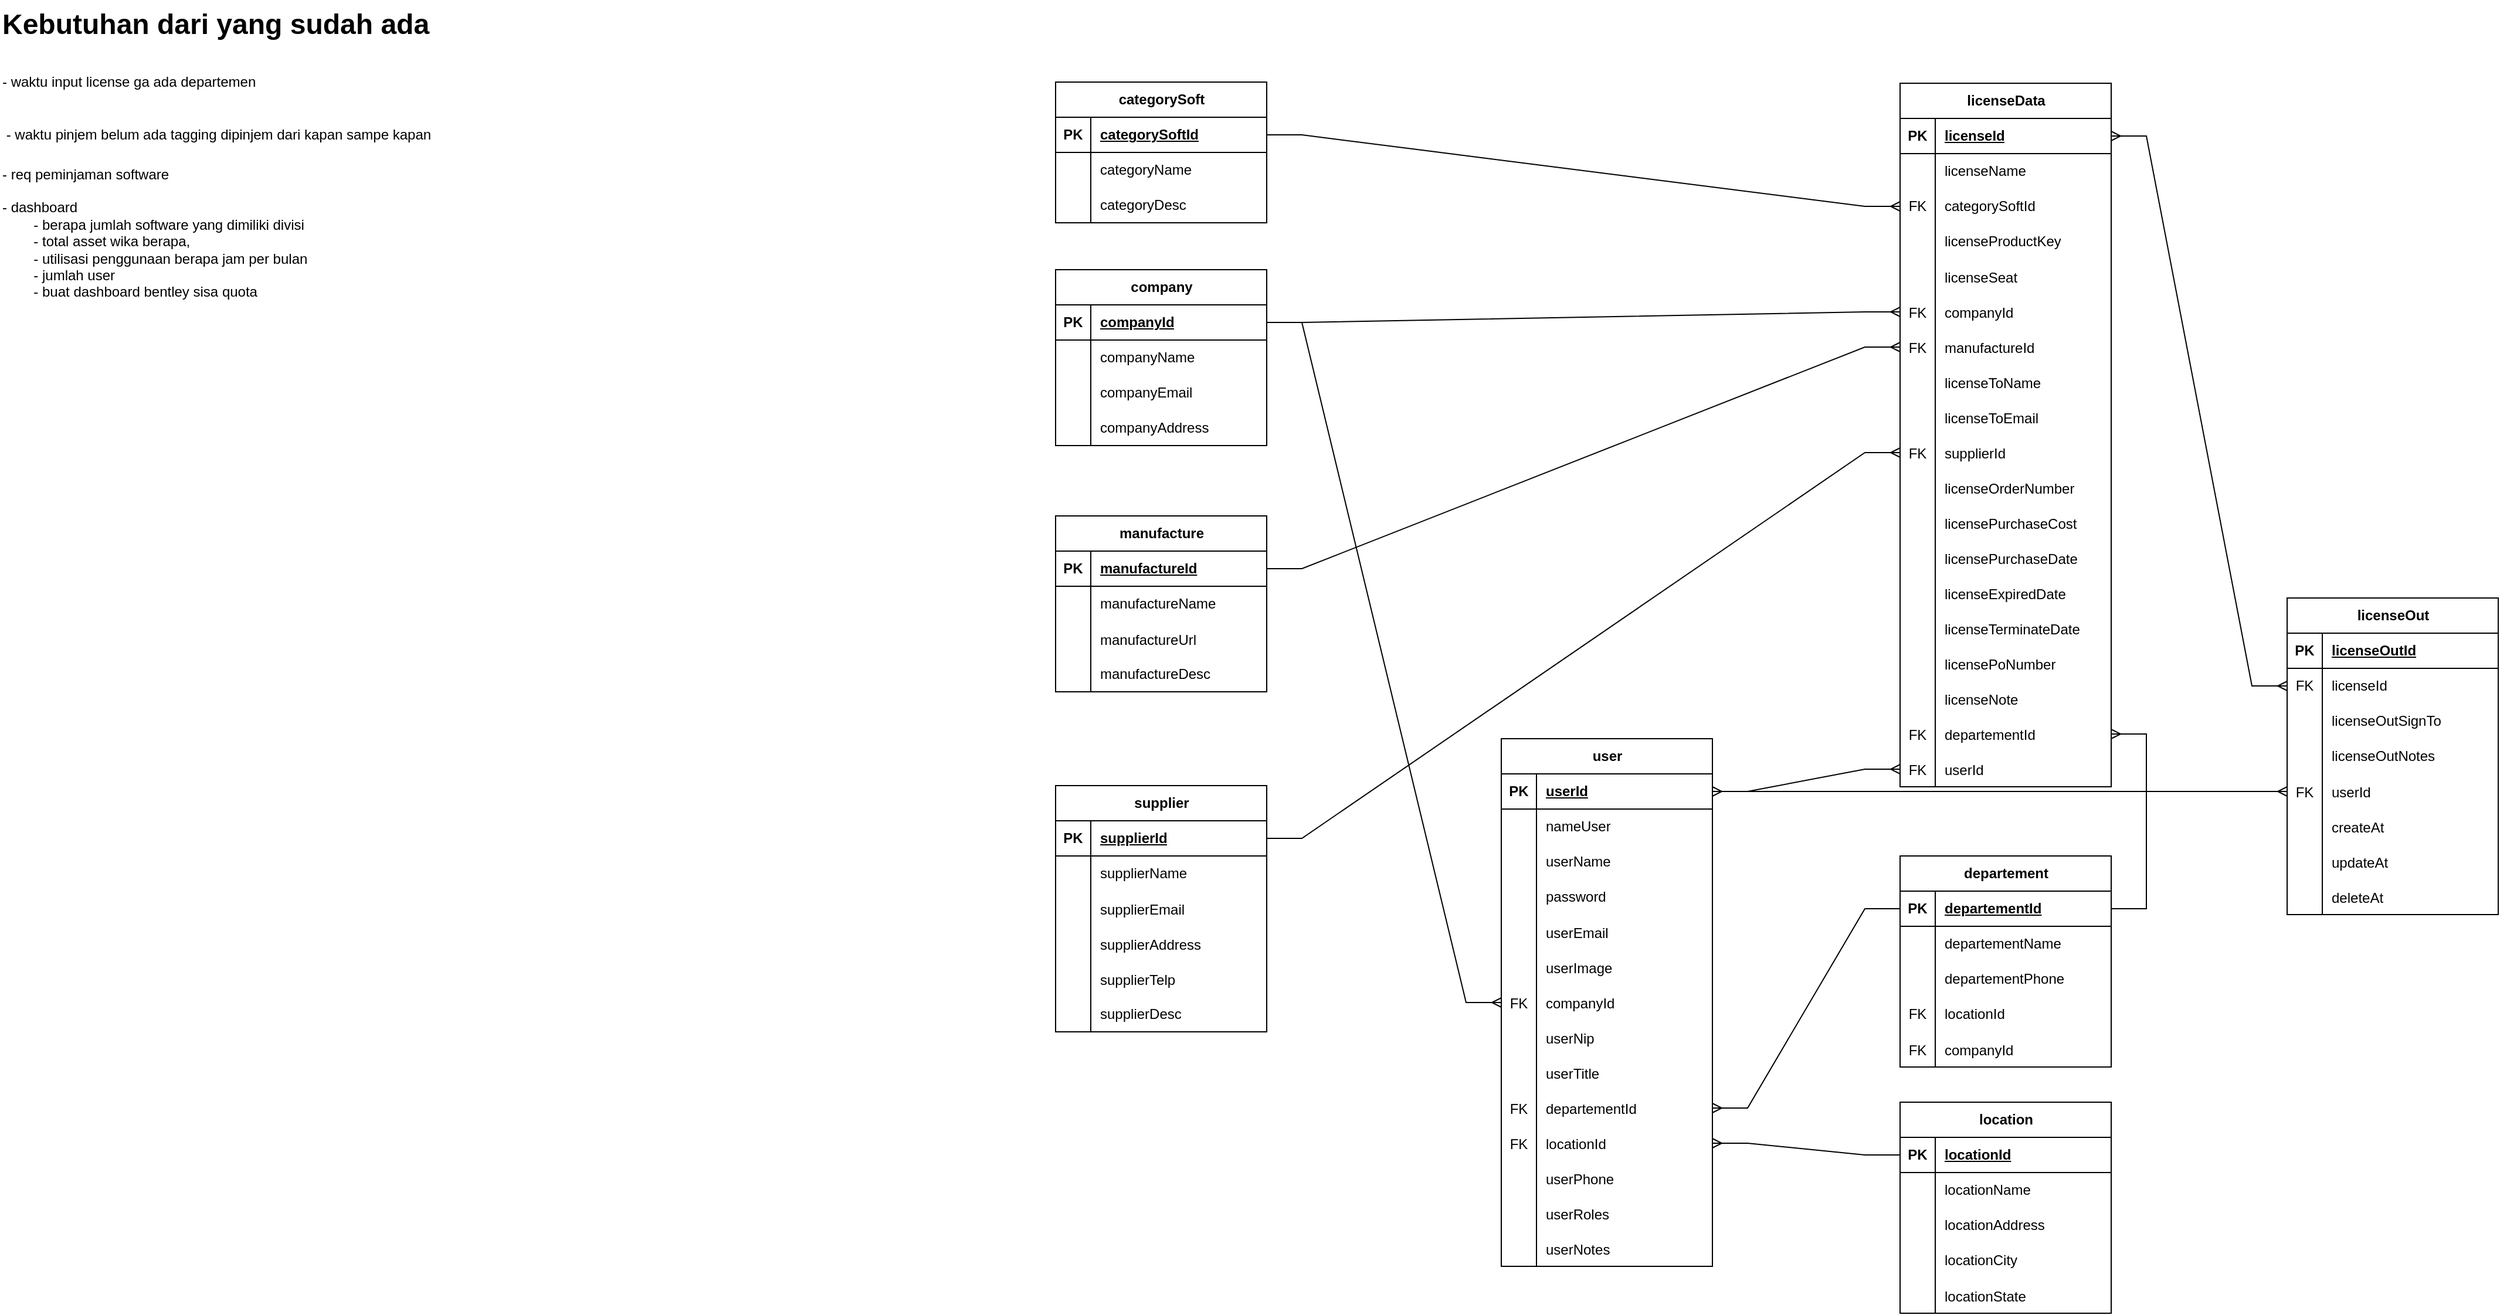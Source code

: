 <mxfile version="25.0.3">
  <diagram name="Page-1" id="St_gWor0zuXyqhp3vPJv">
    <mxGraphModel dx="892" dy="671" grid="1" gridSize="10" guides="1" tooltips="1" connect="1" arrows="1" fold="1" page="1" pageScale="1" pageWidth="850" pageHeight="1100" math="0" shadow="0">
      <root>
        <mxCell id="0" />
        <mxCell id="1" parent="0" />
        <mxCell id="xkP1KCEFJ3HslgAna_CT-40" value="&lt;h1 style=&quot;margin-top: 0px;&quot;&gt;&lt;span style=&quot;background-color: initial;&quot;&gt;Kebutuhan dari yang sudah ada&lt;/span&gt;&lt;/h1&gt;&lt;h1 style=&quot;margin-top: 0px;&quot;&gt;&lt;span style=&quot;font-size: 12px; font-weight: 400;&quot;&gt;- waktu input license ga ada departemen&amp;nbsp;&lt;/span&gt;&lt;/h1&gt;&lt;h1 style=&quot;margin-top: 0px;&quot;&gt;&lt;span style=&quot;font-size: 12px; font-weight: 400; background-color: initial;&quot;&gt;&amp;nbsp;- waktu pinjem belum ada tagging dipinjem dari kapan sampe kapan&amp;nbsp;&lt;/span&gt;&lt;/h1&gt;&lt;div&gt;&lt;span style=&quot;font-size: 12px; font-weight: 400; background-color: initial;&quot;&gt;- req peminjaman software&amp;nbsp;&lt;/span&gt;&lt;/div&gt;&lt;div&gt;&lt;span style=&quot;font-size: 12px; font-weight: 400; background-color: initial;&quot;&gt;&lt;br&gt;&lt;/span&gt;&lt;/div&gt;&lt;div&gt;&lt;span style=&quot;font-size: 12px; font-weight: 400; background-color: initial;&quot;&gt;- dashboard&amp;nbsp;&lt;/span&gt;&lt;/div&gt;&lt;div&gt;&lt;span style=&quot;font-size: 12px; font-weight: 400; background-color: initial;&quot;&gt;&lt;span style=&quot;white-space: pre;&quot;&gt;&#x9;&lt;/span&gt;- berapa jumlah software yang dimiliki divisi&amp;nbsp;&lt;/span&gt;&lt;/div&gt;&lt;div&gt;&lt;span style=&quot;white-space: pre;&quot;&gt;&#x9;&lt;/span&gt;- total asset wika berapa,&amp;nbsp;&lt;/div&gt;&lt;div&gt;&lt;span style=&quot;white-space: pre;&quot;&gt;&#x9;&lt;/span&gt;- utilisasi penggunaan berapa jam per bulan&lt;/div&gt;&lt;div&gt;&lt;span style=&quot;white-space: pre;&quot;&gt;&#x9;&lt;/span&gt;- jumlah user&lt;/div&gt;&lt;div&gt;&lt;span style=&quot;white-space: pre;&quot;&gt;&#x9;&lt;/span&gt;- buat dashboard bentley sisa quota&amp;nbsp;&lt;br&gt;&lt;/div&gt;&lt;div&gt;&lt;br&gt;&lt;/div&gt;&lt;div&gt;&lt;br&gt;&lt;/div&gt;" style="text;html=1;whiteSpace=wrap;overflow=hidden;rounded=0;" parent="1" vertex="1">
          <mxGeometry x="30" y="30" width="620" height="290" as="geometry" />
        </mxCell>
        <mxCell id="3h0Zcfst8jdfwLUjQJYQ-18" value="categorySoft" style="shape=table;startSize=30;container=1;collapsible=1;childLayout=tableLayout;fixedRows=1;rowLines=0;fontStyle=1;align=center;resizeLast=1;html=1;" vertex="1" parent="1">
          <mxGeometry x="930" y="100" width="180" height="120" as="geometry" />
        </mxCell>
        <mxCell id="3h0Zcfst8jdfwLUjQJYQ-19" value="" style="shape=tableRow;horizontal=0;startSize=0;swimlaneHead=0;swimlaneBody=0;fillColor=none;collapsible=0;dropTarget=0;points=[[0,0.5],[1,0.5]];portConstraint=eastwest;top=0;left=0;right=0;bottom=1;" vertex="1" parent="3h0Zcfst8jdfwLUjQJYQ-18">
          <mxGeometry y="30" width="180" height="30" as="geometry" />
        </mxCell>
        <mxCell id="3h0Zcfst8jdfwLUjQJYQ-20" value="PK" style="shape=partialRectangle;connectable=0;fillColor=none;top=0;left=0;bottom=0;right=0;fontStyle=1;overflow=hidden;whiteSpace=wrap;html=1;" vertex="1" parent="3h0Zcfst8jdfwLUjQJYQ-19">
          <mxGeometry width="30" height="30" as="geometry">
            <mxRectangle width="30" height="30" as="alternateBounds" />
          </mxGeometry>
        </mxCell>
        <mxCell id="3h0Zcfst8jdfwLUjQJYQ-21" value="categorySoftId" style="shape=partialRectangle;connectable=0;fillColor=none;top=0;left=0;bottom=0;right=0;align=left;spacingLeft=6;fontStyle=5;overflow=hidden;whiteSpace=wrap;html=1;" vertex="1" parent="3h0Zcfst8jdfwLUjQJYQ-19">
          <mxGeometry x="30" width="150" height="30" as="geometry">
            <mxRectangle width="150" height="30" as="alternateBounds" />
          </mxGeometry>
        </mxCell>
        <mxCell id="3h0Zcfst8jdfwLUjQJYQ-22" value="" style="shape=tableRow;horizontal=0;startSize=0;swimlaneHead=0;swimlaneBody=0;fillColor=none;collapsible=0;dropTarget=0;points=[[0,0.5],[1,0.5]];portConstraint=eastwest;top=0;left=0;right=0;bottom=0;" vertex="1" parent="3h0Zcfst8jdfwLUjQJYQ-18">
          <mxGeometry y="60" width="180" height="30" as="geometry" />
        </mxCell>
        <mxCell id="3h0Zcfst8jdfwLUjQJYQ-23" value="" style="shape=partialRectangle;connectable=0;fillColor=none;top=0;left=0;bottom=0;right=0;editable=1;overflow=hidden;whiteSpace=wrap;html=1;" vertex="1" parent="3h0Zcfst8jdfwLUjQJYQ-22">
          <mxGeometry width="30" height="30" as="geometry">
            <mxRectangle width="30" height="30" as="alternateBounds" />
          </mxGeometry>
        </mxCell>
        <mxCell id="3h0Zcfst8jdfwLUjQJYQ-24" value="categoryName" style="shape=partialRectangle;connectable=0;fillColor=none;top=0;left=0;bottom=0;right=0;align=left;spacingLeft=6;overflow=hidden;whiteSpace=wrap;html=1;" vertex="1" parent="3h0Zcfst8jdfwLUjQJYQ-22">
          <mxGeometry x="30" width="150" height="30" as="geometry">
            <mxRectangle width="150" height="30" as="alternateBounds" />
          </mxGeometry>
        </mxCell>
        <mxCell id="3h0Zcfst8jdfwLUjQJYQ-25" value="" style="shape=tableRow;horizontal=0;startSize=0;swimlaneHead=0;swimlaneBody=0;fillColor=none;collapsible=0;dropTarget=0;points=[[0,0.5],[1,0.5]];portConstraint=eastwest;top=0;left=0;right=0;bottom=0;" vertex="1" parent="3h0Zcfst8jdfwLUjQJYQ-18">
          <mxGeometry y="90" width="180" height="30" as="geometry" />
        </mxCell>
        <mxCell id="3h0Zcfst8jdfwLUjQJYQ-26" value="" style="shape=partialRectangle;connectable=0;fillColor=none;top=0;left=0;bottom=0;right=0;editable=1;overflow=hidden;whiteSpace=wrap;html=1;" vertex="1" parent="3h0Zcfst8jdfwLUjQJYQ-25">
          <mxGeometry width="30" height="30" as="geometry">
            <mxRectangle width="30" height="30" as="alternateBounds" />
          </mxGeometry>
        </mxCell>
        <mxCell id="3h0Zcfst8jdfwLUjQJYQ-27" value="categoryDesc" style="shape=partialRectangle;connectable=0;fillColor=none;top=0;left=0;bottom=0;right=0;align=left;spacingLeft=6;overflow=hidden;whiteSpace=wrap;html=1;" vertex="1" parent="3h0Zcfst8jdfwLUjQJYQ-25">
          <mxGeometry x="30" width="150" height="30" as="geometry">
            <mxRectangle width="150" height="30" as="alternateBounds" />
          </mxGeometry>
        </mxCell>
        <mxCell id="3h0Zcfst8jdfwLUjQJYQ-5" value="licenseData" style="shape=table;startSize=30;container=1;collapsible=1;childLayout=tableLayout;fixedRows=1;rowLines=0;fontStyle=1;align=center;resizeLast=1;html=1;" vertex="1" parent="1">
          <mxGeometry x="1650" y="101" width="180" height="600" as="geometry" />
        </mxCell>
        <mxCell id="3h0Zcfst8jdfwLUjQJYQ-6" value="" style="shape=tableRow;horizontal=0;startSize=0;swimlaneHead=0;swimlaneBody=0;fillColor=none;collapsible=0;dropTarget=0;points=[[0,0.5],[1,0.5]];portConstraint=eastwest;top=0;left=0;right=0;bottom=1;" vertex="1" parent="3h0Zcfst8jdfwLUjQJYQ-5">
          <mxGeometry y="30" width="180" height="30" as="geometry" />
        </mxCell>
        <mxCell id="3h0Zcfst8jdfwLUjQJYQ-7" value="PK" style="shape=partialRectangle;connectable=0;fillColor=none;top=0;left=0;bottom=0;right=0;fontStyle=1;overflow=hidden;whiteSpace=wrap;html=1;" vertex="1" parent="3h0Zcfst8jdfwLUjQJYQ-6">
          <mxGeometry width="30" height="30" as="geometry">
            <mxRectangle width="30" height="30" as="alternateBounds" />
          </mxGeometry>
        </mxCell>
        <mxCell id="3h0Zcfst8jdfwLUjQJYQ-8" value="licenseId" style="shape=partialRectangle;connectable=0;fillColor=none;top=0;left=0;bottom=0;right=0;align=left;spacingLeft=6;fontStyle=5;overflow=hidden;whiteSpace=wrap;html=1;" vertex="1" parent="3h0Zcfst8jdfwLUjQJYQ-6">
          <mxGeometry x="30" width="150" height="30" as="geometry">
            <mxRectangle width="150" height="30" as="alternateBounds" />
          </mxGeometry>
        </mxCell>
        <mxCell id="3h0Zcfst8jdfwLUjQJYQ-9" value="" style="shape=tableRow;horizontal=0;startSize=0;swimlaneHead=0;swimlaneBody=0;fillColor=none;collapsible=0;dropTarget=0;points=[[0,0.5],[1,0.5]];portConstraint=eastwest;top=0;left=0;right=0;bottom=0;" vertex="1" parent="3h0Zcfst8jdfwLUjQJYQ-5">
          <mxGeometry y="60" width="180" height="30" as="geometry" />
        </mxCell>
        <mxCell id="3h0Zcfst8jdfwLUjQJYQ-10" value="" style="shape=partialRectangle;connectable=0;fillColor=none;top=0;left=0;bottom=0;right=0;editable=1;overflow=hidden;whiteSpace=wrap;html=1;" vertex="1" parent="3h0Zcfst8jdfwLUjQJYQ-9">
          <mxGeometry width="30" height="30" as="geometry">
            <mxRectangle width="30" height="30" as="alternateBounds" />
          </mxGeometry>
        </mxCell>
        <mxCell id="3h0Zcfst8jdfwLUjQJYQ-11" value="licenseName" style="shape=partialRectangle;connectable=0;fillColor=none;top=0;left=0;bottom=0;right=0;align=left;spacingLeft=6;overflow=hidden;whiteSpace=wrap;html=1;" vertex="1" parent="3h0Zcfst8jdfwLUjQJYQ-9">
          <mxGeometry x="30" width="150" height="30" as="geometry">
            <mxRectangle width="150" height="30" as="alternateBounds" />
          </mxGeometry>
        </mxCell>
        <mxCell id="3h0Zcfst8jdfwLUjQJYQ-12" value="" style="shape=tableRow;horizontal=0;startSize=0;swimlaneHead=0;swimlaneBody=0;fillColor=none;collapsible=0;dropTarget=0;points=[[0,0.5],[1,0.5]];portConstraint=eastwest;top=0;left=0;right=0;bottom=0;" vertex="1" parent="3h0Zcfst8jdfwLUjQJYQ-5">
          <mxGeometry y="90" width="180" height="30" as="geometry" />
        </mxCell>
        <mxCell id="3h0Zcfst8jdfwLUjQJYQ-13" value="FK" style="shape=partialRectangle;connectable=0;fillColor=none;top=0;left=0;bottom=0;right=0;editable=1;overflow=hidden;whiteSpace=wrap;html=1;" vertex="1" parent="3h0Zcfst8jdfwLUjQJYQ-12">
          <mxGeometry width="30" height="30" as="geometry">
            <mxRectangle width="30" height="30" as="alternateBounds" />
          </mxGeometry>
        </mxCell>
        <mxCell id="3h0Zcfst8jdfwLUjQJYQ-14" value="categorySoftId" style="shape=partialRectangle;connectable=0;fillColor=none;top=0;left=0;bottom=0;right=0;align=left;spacingLeft=6;overflow=hidden;whiteSpace=wrap;html=1;" vertex="1" parent="3h0Zcfst8jdfwLUjQJYQ-12">
          <mxGeometry x="30" width="150" height="30" as="geometry">
            <mxRectangle width="150" height="30" as="alternateBounds" />
          </mxGeometry>
        </mxCell>
        <mxCell id="3h0Zcfst8jdfwLUjQJYQ-15" value="" style="shape=tableRow;horizontal=0;startSize=0;swimlaneHead=0;swimlaneBody=0;fillColor=none;collapsible=0;dropTarget=0;points=[[0,0.5],[1,0.5]];portConstraint=eastwest;top=0;left=0;right=0;bottom=0;" vertex="1" parent="3h0Zcfst8jdfwLUjQJYQ-5">
          <mxGeometry y="120" width="180" height="30" as="geometry" />
        </mxCell>
        <mxCell id="3h0Zcfst8jdfwLUjQJYQ-16" value="" style="shape=partialRectangle;connectable=0;fillColor=none;top=0;left=0;bottom=0;right=0;editable=1;overflow=hidden;whiteSpace=wrap;html=1;" vertex="1" parent="3h0Zcfst8jdfwLUjQJYQ-15">
          <mxGeometry width="30" height="30" as="geometry">
            <mxRectangle width="30" height="30" as="alternateBounds" />
          </mxGeometry>
        </mxCell>
        <mxCell id="3h0Zcfst8jdfwLUjQJYQ-17" value="licenseProductKey" style="shape=partialRectangle;connectable=0;fillColor=none;top=0;left=0;bottom=0;right=0;align=left;spacingLeft=6;overflow=hidden;whiteSpace=wrap;html=1;" vertex="1" parent="3h0Zcfst8jdfwLUjQJYQ-15">
          <mxGeometry x="30" width="150" height="30" as="geometry">
            <mxRectangle width="150" height="30" as="alternateBounds" />
          </mxGeometry>
        </mxCell>
        <mxCell id="3h0Zcfst8jdfwLUjQJYQ-41" value="" style="shape=tableRow;horizontal=0;startSize=0;swimlaneHead=0;swimlaneBody=0;fillColor=none;collapsible=0;dropTarget=0;points=[[0,0.5],[1,0.5]];portConstraint=eastwest;top=0;left=0;right=0;bottom=0;" vertex="1" parent="3h0Zcfst8jdfwLUjQJYQ-5">
          <mxGeometry y="150" width="180" height="30" as="geometry" />
        </mxCell>
        <mxCell id="3h0Zcfst8jdfwLUjQJYQ-42" value="" style="shape=partialRectangle;connectable=0;fillColor=none;top=0;left=0;bottom=0;right=0;editable=1;overflow=hidden;" vertex="1" parent="3h0Zcfst8jdfwLUjQJYQ-41">
          <mxGeometry width="30" height="30" as="geometry">
            <mxRectangle width="30" height="30" as="alternateBounds" />
          </mxGeometry>
        </mxCell>
        <mxCell id="3h0Zcfst8jdfwLUjQJYQ-43" value="licenseSeat" style="shape=partialRectangle;connectable=0;fillColor=none;top=0;left=0;bottom=0;right=0;align=left;spacingLeft=6;overflow=hidden;" vertex="1" parent="3h0Zcfst8jdfwLUjQJYQ-41">
          <mxGeometry x="30" width="150" height="30" as="geometry">
            <mxRectangle width="150" height="30" as="alternateBounds" />
          </mxGeometry>
        </mxCell>
        <mxCell id="3h0Zcfst8jdfwLUjQJYQ-44" value="" style="shape=tableRow;horizontal=0;startSize=0;swimlaneHead=0;swimlaneBody=0;fillColor=none;collapsible=0;dropTarget=0;points=[[0,0.5],[1,0.5]];portConstraint=eastwest;top=0;left=0;right=0;bottom=0;" vertex="1" parent="3h0Zcfst8jdfwLUjQJYQ-5">
          <mxGeometry y="180" width="180" height="30" as="geometry" />
        </mxCell>
        <mxCell id="3h0Zcfst8jdfwLUjQJYQ-45" value="FK" style="shape=partialRectangle;connectable=0;fillColor=none;top=0;left=0;bottom=0;right=0;editable=1;overflow=hidden;" vertex="1" parent="3h0Zcfst8jdfwLUjQJYQ-44">
          <mxGeometry width="30" height="30" as="geometry">
            <mxRectangle width="30" height="30" as="alternateBounds" />
          </mxGeometry>
        </mxCell>
        <mxCell id="3h0Zcfst8jdfwLUjQJYQ-46" value="companyId" style="shape=partialRectangle;connectable=0;fillColor=none;top=0;left=0;bottom=0;right=0;align=left;spacingLeft=6;overflow=hidden;" vertex="1" parent="3h0Zcfst8jdfwLUjQJYQ-44">
          <mxGeometry x="30" width="150" height="30" as="geometry">
            <mxRectangle width="150" height="30" as="alternateBounds" />
          </mxGeometry>
        </mxCell>
        <mxCell id="3h0Zcfst8jdfwLUjQJYQ-60" value="" style="shape=tableRow;horizontal=0;startSize=0;swimlaneHead=0;swimlaneBody=0;fillColor=none;collapsible=0;dropTarget=0;points=[[0,0.5],[1,0.5]];portConstraint=eastwest;top=0;left=0;right=0;bottom=0;" vertex="1" parent="3h0Zcfst8jdfwLUjQJYQ-5">
          <mxGeometry y="210" width="180" height="30" as="geometry" />
        </mxCell>
        <mxCell id="3h0Zcfst8jdfwLUjQJYQ-61" value="FK" style="shape=partialRectangle;connectable=0;fillColor=none;top=0;left=0;bottom=0;right=0;editable=1;overflow=hidden;" vertex="1" parent="3h0Zcfst8jdfwLUjQJYQ-60">
          <mxGeometry width="30" height="30" as="geometry">
            <mxRectangle width="30" height="30" as="alternateBounds" />
          </mxGeometry>
        </mxCell>
        <mxCell id="3h0Zcfst8jdfwLUjQJYQ-62" value="manufactureId" style="shape=partialRectangle;connectable=0;fillColor=none;top=0;left=0;bottom=0;right=0;align=left;spacingLeft=6;overflow=hidden;" vertex="1" parent="3h0Zcfst8jdfwLUjQJYQ-60">
          <mxGeometry x="30" width="150" height="30" as="geometry">
            <mxRectangle width="150" height="30" as="alternateBounds" />
          </mxGeometry>
        </mxCell>
        <mxCell id="3h0Zcfst8jdfwLUjQJYQ-89" value="" style="shape=tableRow;horizontal=0;startSize=0;swimlaneHead=0;swimlaneBody=0;fillColor=none;collapsible=0;dropTarget=0;points=[[0,0.5],[1,0.5]];portConstraint=eastwest;top=0;left=0;right=0;bottom=0;" vertex="1" parent="3h0Zcfst8jdfwLUjQJYQ-5">
          <mxGeometry y="240" width="180" height="30" as="geometry" />
        </mxCell>
        <mxCell id="3h0Zcfst8jdfwLUjQJYQ-90" value="" style="shape=partialRectangle;connectable=0;fillColor=none;top=0;left=0;bottom=0;right=0;editable=1;overflow=hidden;" vertex="1" parent="3h0Zcfst8jdfwLUjQJYQ-89">
          <mxGeometry width="30" height="30" as="geometry">
            <mxRectangle width="30" height="30" as="alternateBounds" />
          </mxGeometry>
        </mxCell>
        <mxCell id="3h0Zcfst8jdfwLUjQJYQ-91" value="licenseToName" style="shape=partialRectangle;connectable=0;fillColor=none;top=0;left=0;bottom=0;right=0;align=left;spacingLeft=6;overflow=hidden;" vertex="1" parent="3h0Zcfst8jdfwLUjQJYQ-89">
          <mxGeometry x="30" width="150" height="30" as="geometry">
            <mxRectangle width="150" height="30" as="alternateBounds" />
          </mxGeometry>
        </mxCell>
        <mxCell id="3h0Zcfst8jdfwLUjQJYQ-92" value="" style="shape=tableRow;horizontal=0;startSize=0;swimlaneHead=0;swimlaneBody=0;fillColor=none;collapsible=0;dropTarget=0;points=[[0,0.5],[1,0.5]];portConstraint=eastwest;top=0;left=0;right=0;bottom=0;" vertex="1" parent="3h0Zcfst8jdfwLUjQJYQ-5">
          <mxGeometry y="270" width="180" height="30" as="geometry" />
        </mxCell>
        <mxCell id="3h0Zcfst8jdfwLUjQJYQ-93" value="" style="shape=partialRectangle;connectable=0;fillColor=none;top=0;left=0;bottom=0;right=0;editable=1;overflow=hidden;" vertex="1" parent="3h0Zcfst8jdfwLUjQJYQ-92">
          <mxGeometry width="30" height="30" as="geometry">
            <mxRectangle width="30" height="30" as="alternateBounds" />
          </mxGeometry>
        </mxCell>
        <mxCell id="3h0Zcfst8jdfwLUjQJYQ-94" value="licenseToEmail" style="shape=partialRectangle;connectable=0;fillColor=none;top=0;left=0;bottom=0;right=0;align=left;spacingLeft=6;overflow=hidden;" vertex="1" parent="3h0Zcfst8jdfwLUjQJYQ-92">
          <mxGeometry x="30" width="150" height="30" as="geometry">
            <mxRectangle width="150" height="30" as="alternateBounds" />
          </mxGeometry>
        </mxCell>
        <mxCell id="3h0Zcfst8jdfwLUjQJYQ-96" value="" style="shape=tableRow;horizontal=0;startSize=0;swimlaneHead=0;swimlaneBody=0;fillColor=none;collapsible=0;dropTarget=0;points=[[0,0.5],[1,0.5]];portConstraint=eastwest;top=0;left=0;right=0;bottom=0;" vertex="1" parent="3h0Zcfst8jdfwLUjQJYQ-5">
          <mxGeometry y="300" width="180" height="30" as="geometry" />
        </mxCell>
        <mxCell id="3h0Zcfst8jdfwLUjQJYQ-97" value="FK" style="shape=partialRectangle;connectable=0;fillColor=none;top=0;left=0;bottom=0;right=0;editable=1;overflow=hidden;" vertex="1" parent="3h0Zcfst8jdfwLUjQJYQ-96">
          <mxGeometry width="30" height="30" as="geometry">
            <mxRectangle width="30" height="30" as="alternateBounds" />
          </mxGeometry>
        </mxCell>
        <mxCell id="3h0Zcfst8jdfwLUjQJYQ-98" value="supplierId" style="shape=partialRectangle;connectable=0;fillColor=none;top=0;left=0;bottom=0;right=0;align=left;spacingLeft=6;overflow=hidden;" vertex="1" parent="3h0Zcfst8jdfwLUjQJYQ-96">
          <mxGeometry x="30" width="150" height="30" as="geometry">
            <mxRectangle width="150" height="30" as="alternateBounds" />
          </mxGeometry>
        </mxCell>
        <mxCell id="3h0Zcfst8jdfwLUjQJYQ-112" value="" style="shape=tableRow;horizontal=0;startSize=0;swimlaneHead=0;swimlaneBody=0;fillColor=none;collapsible=0;dropTarget=0;points=[[0,0.5],[1,0.5]];portConstraint=eastwest;top=0;left=0;right=0;bottom=0;" vertex="1" parent="3h0Zcfst8jdfwLUjQJYQ-5">
          <mxGeometry y="330" width="180" height="30" as="geometry" />
        </mxCell>
        <mxCell id="3h0Zcfst8jdfwLUjQJYQ-113" value="" style="shape=partialRectangle;connectable=0;fillColor=none;top=0;left=0;bottom=0;right=0;editable=1;overflow=hidden;" vertex="1" parent="3h0Zcfst8jdfwLUjQJYQ-112">
          <mxGeometry width="30" height="30" as="geometry">
            <mxRectangle width="30" height="30" as="alternateBounds" />
          </mxGeometry>
        </mxCell>
        <mxCell id="3h0Zcfst8jdfwLUjQJYQ-114" value="licenseOrderNumber" style="shape=partialRectangle;connectable=0;fillColor=none;top=0;left=0;bottom=0;right=0;align=left;spacingLeft=6;overflow=hidden;" vertex="1" parent="3h0Zcfst8jdfwLUjQJYQ-112">
          <mxGeometry x="30" width="150" height="30" as="geometry">
            <mxRectangle width="150" height="30" as="alternateBounds" />
          </mxGeometry>
        </mxCell>
        <mxCell id="3h0Zcfst8jdfwLUjQJYQ-115" value="" style="shape=tableRow;horizontal=0;startSize=0;swimlaneHead=0;swimlaneBody=0;fillColor=none;collapsible=0;dropTarget=0;points=[[0,0.5],[1,0.5]];portConstraint=eastwest;top=0;left=0;right=0;bottom=0;" vertex="1" parent="3h0Zcfst8jdfwLUjQJYQ-5">
          <mxGeometry y="360" width="180" height="30" as="geometry" />
        </mxCell>
        <mxCell id="3h0Zcfst8jdfwLUjQJYQ-116" value="" style="shape=partialRectangle;connectable=0;fillColor=none;top=0;left=0;bottom=0;right=0;editable=1;overflow=hidden;" vertex="1" parent="3h0Zcfst8jdfwLUjQJYQ-115">
          <mxGeometry width="30" height="30" as="geometry">
            <mxRectangle width="30" height="30" as="alternateBounds" />
          </mxGeometry>
        </mxCell>
        <mxCell id="3h0Zcfst8jdfwLUjQJYQ-117" value="licensePurchaseCost" style="shape=partialRectangle;connectable=0;fillColor=none;top=0;left=0;bottom=0;right=0;align=left;spacingLeft=6;overflow=hidden;" vertex="1" parent="3h0Zcfst8jdfwLUjQJYQ-115">
          <mxGeometry x="30" width="150" height="30" as="geometry">
            <mxRectangle width="150" height="30" as="alternateBounds" />
          </mxGeometry>
        </mxCell>
        <mxCell id="3h0Zcfst8jdfwLUjQJYQ-118" value="" style="shape=tableRow;horizontal=0;startSize=0;swimlaneHead=0;swimlaneBody=0;fillColor=none;collapsible=0;dropTarget=0;points=[[0,0.5],[1,0.5]];portConstraint=eastwest;top=0;left=0;right=0;bottom=0;" vertex="1" parent="3h0Zcfst8jdfwLUjQJYQ-5">
          <mxGeometry y="390" width="180" height="30" as="geometry" />
        </mxCell>
        <mxCell id="3h0Zcfst8jdfwLUjQJYQ-119" value="" style="shape=partialRectangle;connectable=0;fillColor=none;top=0;left=0;bottom=0;right=0;editable=1;overflow=hidden;" vertex="1" parent="3h0Zcfst8jdfwLUjQJYQ-118">
          <mxGeometry width="30" height="30" as="geometry">
            <mxRectangle width="30" height="30" as="alternateBounds" />
          </mxGeometry>
        </mxCell>
        <mxCell id="3h0Zcfst8jdfwLUjQJYQ-120" value="licensePurchaseDate" style="shape=partialRectangle;connectable=0;fillColor=none;top=0;left=0;bottom=0;right=0;align=left;spacingLeft=6;overflow=hidden;" vertex="1" parent="3h0Zcfst8jdfwLUjQJYQ-118">
          <mxGeometry x="30" width="150" height="30" as="geometry">
            <mxRectangle width="150" height="30" as="alternateBounds" />
          </mxGeometry>
        </mxCell>
        <mxCell id="3h0Zcfst8jdfwLUjQJYQ-121" value="" style="shape=tableRow;horizontal=0;startSize=0;swimlaneHead=0;swimlaneBody=0;fillColor=none;collapsible=0;dropTarget=0;points=[[0,0.5],[1,0.5]];portConstraint=eastwest;top=0;left=0;right=0;bottom=0;" vertex="1" parent="3h0Zcfst8jdfwLUjQJYQ-5">
          <mxGeometry y="420" width="180" height="30" as="geometry" />
        </mxCell>
        <mxCell id="3h0Zcfst8jdfwLUjQJYQ-122" value="" style="shape=partialRectangle;connectable=0;fillColor=none;top=0;left=0;bottom=0;right=0;editable=1;overflow=hidden;" vertex="1" parent="3h0Zcfst8jdfwLUjQJYQ-121">
          <mxGeometry width="30" height="30" as="geometry">
            <mxRectangle width="30" height="30" as="alternateBounds" />
          </mxGeometry>
        </mxCell>
        <mxCell id="3h0Zcfst8jdfwLUjQJYQ-123" value="licenseExpiredDate" style="shape=partialRectangle;connectable=0;fillColor=none;top=0;left=0;bottom=0;right=0;align=left;spacingLeft=6;overflow=hidden;" vertex="1" parent="3h0Zcfst8jdfwLUjQJYQ-121">
          <mxGeometry x="30" width="150" height="30" as="geometry">
            <mxRectangle width="150" height="30" as="alternateBounds" />
          </mxGeometry>
        </mxCell>
        <mxCell id="3h0Zcfst8jdfwLUjQJYQ-124" value="" style="shape=tableRow;horizontal=0;startSize=0;swimlaneHead=0;swimlaneBody=0;fillColor=none;collapsible=0;dropTarget=0;points=[[0,0.5],[1,0.5]];portConstraint=eastwest;top=0;left=0;right=0;bottom=0;" vertex="1" parent="3h0Zcfst8jdfwLUjQJYQ-5">
          <mxGeometry y="450" width="180" height="30" as="geometry" />
        </mxCell>
        <mxCell id="3h0Zcfst8jdfwLUjQJYQ-125" value="" style="shape=partialRectangle;connectable=0;fillColor=none;top=0;left=0;bottom=0;right=0;editable=1;overflow=hidden;" vertex="1" parent="3h0Zcfst8jdfwLUjQJYQ-124">
          <mxGeometry width="30" height="30" as="geometry">
            <mxRectangle width="30" height="30" as="alternateBounds" />
          </mxGeometry>
        </mxCell>
        <mxCell id="3h0Zcfst8jdfwLUjQJYQ-126" value="licenseTerminateDate" style="shape=partialRectangle;connectable=0;fillColor=none;top=0;left=0;bottom=0;right=0;align=left;spacingLeft=6;overflow=hidden;" vertex="1" parent="3h0Zcfst8jdfwLUjQJYQ-124">
          <mxGeometry x="30" width="150" height="30" as="geometry">
            <mxRectangle width="150" height="30" as="alternateBounds" />
          </mxGeometry>
        </mxCell>
        <mxCell id="3h0Zcfst8jdfwLUjQJYQ-127" value="" style="shape=tableRow;horizontal=0;startSize=0;swimlaneHead=0;swimlaneBody=0;fillColor=none;collapsible=0;dropTarget=0;points=[[0,0.5],[1,0.5]];portConstraint=eastwest;top=0;left=0;right=0;bottom=0;" vertex="1" parent="3h0Zcfst8jdfwLUjQJYQ-5">
          <mxGeometry y="480" width="180" height="30" as="geometry" />
        </mxCell>
        <mxCell id="3h0Zcfst8jdfwLUjQJYQ-128" value="" style="shape=partialRectangle;connectable=0;fillColor=none;top=0;left=0;bottom=0;right=0;editable=1;overflow=hidden;" vertex="1" parent="3h0Zcfst8jdfwLUjQJYQ-127">
          <mxGeometry width="30" height="30" as="geometry">
            <mxRectangle width="30" height="30" as="alternateBounds" />
          </mxGeometry>
        </mxCell>
        <mxCell id="3h0Zcfst8jdfwLUjQJYQ-129" value="licensePoNumber" style="shape=partialRectangle;connectable=0;fillColor=none;top=0;left=0;bottom=0;right=0;align=left;spacingLeft=6;overflow=hidden;" vertex="1" parent="3h0Zcfst8jdfwLUjQJYQ-127">
          <mxGeometry x="30" width="150" height="30" as="geometry">
            <mxRectangle width="150" height="30" as="alternateBounds" />
          </mxGeometry>
        </mxCell>
        <mxCell id="3h0Zcfst8jdfwLUjQJYQ-130" value="" style="shape=tableRow;horizontal=0;startSize=0;swimlaneHead=0;swimlaneBody=0;fillColor=none;collapsible=0;dropTarget=0;points=[[0,0.5],[1,0.5]];portConstraint=eastwest;top=0;left=0;right=0;bottom=0;" vertex="1" parent="3h0Zcfst8jdfwLUjQJYQ-5">
          <mxGeometry y="510" width="180" height="30" as="geometry" />
        </mxCell>
        <mxCell id="3h0Zcfst8jdfwLUjQJYQ-131" value="" style="shape=partialRectangle;connectable=0;fillColor=none;top=0;left=0;bottom=0;right=0;editable=1;overflow=hidden;" vertex="1" parent="3h0Zcfst8jdfwLUjQJYQ-130">
          <mxGeometry width="30" height="30" as="geometry">
            <mxRectangle width="30" height="30" as="alternateBounds" />
          </mxGeometry>
        </mxCell>
        <mxCell id="3h0Zcfst8jdfwLUjQJYQ-132" value="licenseNote" style="shape=partialRectangle;connectable=0;fillColor=none;top=0;left=0;bottom=0;right=0;align=left;spacingLeft=6;overflow=hidden;" vertex="1" parent="3h0Zcfst8jdfwLUjQJYQ-130">
          <mxGeometry x="30" width="150" height="30" as="geometry">
            <mxRectangle width="150" height="30" as="alternateBounds" />
          </mxGeometry>
        </mxCell>
        <mxCell id="3h0Zcfst8jdfwLUjQJYQ-212" value="" style="shape=tableRow;horizontal=0;startSize=0;swimlaneHead=0;swimlaneBody=0;fillColor=none;collapsible=0;dropTarget=0;points=[[0,0.5],[1,0.5]];portConstraint=eastwest;top=0;left=0;right=0;bottom=0;" vertex="1" parent="3h0Zcfst8jdfwLUjQJYQ-5">
          <mxGeometry y="540" width="180" height="30" as="geometry" />
        </mxCell>
        <mxCell id="3h0Zcfst8jdfwLUjQJYQ-213" value="FK" style="shape=partialRectangle;connectable=0;fillColor=none;top=0;left=0;bottom=0;right=0;editable=1;overflow=hidden;" vertex="1" parent="3h0Zcfst8jdfwLUjQJYQ-212">
          <mxGeometry width="30" height="30" as="geometry">
            <mxRectangle width="30" height="30" as="alternateBounds" />
          </mxGeometry>
        </mxCell>
        <mxCell id="3h0Zcfst8jdfwLUjQJYQ-214" value="departementId" style="shape=partialRectangle;connectable=0;fillColor=none;top=0;left=0;bottom=0;right=0;align=left;spacingLeft=6;overflow=hidden;" vertex="1" parent="3h0Zcfst8jdfwLUjQJYQ-212">
          <mxGeometry x="30" width="150" height="30" as="geometry">
            <mxRectangle width="150" height="30" as="alternateBounds" />
          </mxGeometry>
        </mxCell>
        <mxCell id="3h0Zcfst8jdfwLUjQJYQ-262" value="" style="shape=tableRow;horizontal=0;startSize=0;swimlaneHead=0;swimlaneBody=0;fillColor=none;collapsible=0;dropTarget=0;points=[[0,0.5],[1,0.5]];portConstraint=eastwest;top=0;left=0;right=0;bottom=0;" vertex="1" parent="3h0Zcfst8jdfwLUjQJYQ-5">
          <mxGeometry y="570" width="180" height="30" as="geometry" />
        </mxCell>
        <mxCell id="3h0Zcfst8jdfwLUjQJYQ-263" value="FK" style="shape=partialRectangle;connectable=0;fillColor=none;top=0;left=0;bottom=0;right=0;editable=1;overflow=hidden;" vertex="1" parent="3h0Zcfst8jdfwLUjQJYQ-262">
          <mxGeometry width="30" height="30" as="geometry">
            <mxRectangle width="30" height="30" as="alternateBounds" />
          </mxGeometry>
        </mxCell>
        <mxCell id="3h0Zcfst8jdfwLUjQJYQ-264" value="userId" style="shape=partialRectangle;connectable=0;fillColor=none;top=0;left=0;bottom=0;right=0;align=left;spacingLeft=6;overflow=hidden;" vertex="1" parent="3h0Zcfst8jdfwLUjQJYQ-262">
          <mxGeometry x="30" width="150" height="30" as="geometry">
            <mxRectangle width="150" height="30" as="alternateBounds" />
          </mxGeometry>
        </mxCell>
        <mxCell id="3h0Zcfst8jdfwLUjQJYQ-47" value="company" style="shape=table;startSize=30;container=1;collapsible=1;childLayout=tableLayout;fixedRows=1;rowLines=0;fontStyle=1;align=center;resizeLast=1;html=1;" vertex="1" parent="1">
          <mxGeometry x="930" y="260" width="180" height="150" as="geometry" />
        </mxCell>
        <mxCell id="3h0Zcfst8jdfwLUjQJYQ-48" value="" style="shape=tableRow;horizontal=0;startSize=0;swimlaneHead=0;swimlaneBody=0;fillColor=none;collapsible=0;dropTarget=0;points=[[0,0.5],[1,0.5]];portConstraint=eastwest;top=0;left=0;right=0;bottom=1;" vertex="1" parent="3h0Zcfst8jdfwLUjQJYQ-47">
          <mxGeometry y="30" width="180" height="30" as="geometry" />
        </mxCell>
        <mxCell id="3h0Zcfst8jdfwLUjQJYQ-49" value="PK" style="shape=partialRectangle;connectable=0;fillColor=none;top=0;left=0;bottom=0;right=0;fontStyle=1;overflow=hidden;whiteSpace=wrap;html=1;" vertex="1" parent="3h0Zcfst8jdfwLUjQJYQ-48">
          <mxGeometry width="30" height="30" as="geometry">
            <mxRectangle width="30" height="30" as="alternateBounds" />
          </mxGeometry>
        </mxCell>
        <mxCell id="3h0Zcfst8jdfwLUjQJYQ-50" value="companyId" style="shape=partialRectangle;connectable=0;fillColor=none;top=0;left=0;bottom=0;right=0;align=left;spacingLeft=6;fontStyle=5;overflow=hidden;whiteSpace=wrap;html=1;" vertex="1" parent="3h0Zcfst8jdfwLUjQJYQ-48">
          <mxGeometry x="30" width="150" height="30" as="geometry">
            <mxRectangle width="150" height="30" as="alternateBounds" />
          </mxGeometry>
        </mxCell>
        <mxCell id="3h0Zcfst8jdfwLUjQJYQ-51" value="" style="shape=tableRow;horizontal=0;startSize=0;swimlaneHead=0;swimlaneBody=0;fillColor=none;collapsible=0;dropTarget=0;points=[[0,0.5],[1,0.5]];portConstraint=eastwest;top=0;left=0;right=0;bottom=0;" vertex="1" parent="3h0Zcfst8jdfwLUjQJYQ-47">
          <mxGeometry y="60" width="180" height="30" as="geometry" />
        </mxCell>
        <mxCell id="3h0Zcfst8jdfwLUjQJYQ-52" value="" style="shape=partialRectangle;connectable=0;fillColor=none;top=0;left=0;bottom=0;right=0;editable=1;overflow=hidden;whiteSpace=wrap;html=1;" vertex="1" parent="3h0Zcfst8jdfwLUjQJYQ-51">
          <mxGeometry width="30" height="30" as="geometry">
            <mxRectangle width="30" height="30" as="alternateBounds" />
          </mxGeometry>
        </mxCell>
        <mxCell id="3h0Zcfst8jdfwLUjQJYQ-53" value="companyName" style="shape=partialRectangle;connectable=0;fillColor=none;top=0;left=0;bottom=0;right=0;align=left;spacingLeft=6;overflow=hidden;whiteSpace=wrap;html=1;" vertex="1" parent="3h0Zcfst8jdfwLUjQJYQ-51">
          <mxGeometry x="30" width="150" height="30" as="geometry">
            <mxRectangle width="150" height="30" as="alternateBounds" />
          </mxGeometry>
        </mxCell>
        <mxCell id="3h0Zcfst8jdfwLUjQJYQ-57" value="" style="shape=tableRow;horizontal=0;startSize=0;swimlaneHead=0;swimlaneBody=0;fillColor=none;collapsible=0;dropTarget=0;points=[[0,0.5],[1,0.5]];portConstraint=eastwest;top=0;left=0;right=0;bottom=0;" vertex="1" parent="3h0Zcfst8jdfwLUjQJYQ-47">
          <mxGeometry y="90" width="180" height="30" as="geometry" />
        </mxCell>
        <mxCell id="3h0Zcfst8jdfwLUjQJYQ-58" value="" style="shape=partialRectangle;connectable=0;fillColor=none;top=0;left=0;bottom=0;right=0;editable=1;overflow=hidden;whiteSpace=wrap;html=1;" vertex="1" parent="3h0Zcfst8jdfwLUjQJYQ-57">
          <mxGeometry width="30" height="30" as="geometry">
            <mxRectangle width="30" height="30" as="alternateBounds" />
          </mxGeometry>
        </mxCell>
        <mxCell id="3h0Zcfst8jdfwLUjQJYQ-59" value="companyEmail" style="shape=partialRectangle;connectable=0;fillColor=none;top=0;left=0;bottom=0;right=0;align=left;spacingLeft=6;overflow=hidden;whiteSpace=wrap;html=1;" vertex="1" parent="3h0Zcfst8jdfwLUjQJYQ-57">
          <mxGeometry x="30" width="150" height="30" as="geometry">
            <mxRectangle width="150" height="30" as="alternateBounds" />
          </mxGeometry>
        </mxCell>
        <mxCell id="3h0Zcfst8jdfwLUjQJYQ-54" value="" style="shape=tableRow;horizontal=0;startSize=0;swimlaneHead=0;swimlaneBody=0;fillColor=none;collapsible=0;dropTarget=0;points=[[0,0.5],[1,0.5]];portConstraint=eastwest;top=0;left=0;right=0;bottom=0;" vertex="1" parent="3h0Zcfst8jdfwLUjQJYQ-47">
          <mxGeometry y="120" width="180" height="30" as="geometry" />
        </mxCell>
        <mxCell id="3h0Zcfst8jdfwLUjQJYQ-55" value="" style="shape=partialRectangle;connectable=0;fillColor=none;top=0;left=0;bottom=0;right=0;editable=1;overflow=hidden;whiteSpace=wrap;html=1;" vertex="1" parent="3h0Zcfst8jdfwLUjQJYQ-54">
          <mxGeometry width="30" height="30" as="geometry">
            <mxRectangle width="30" height="30" as="alternateBounds" />
          </mxGeometry>
        </mxCell>
        <mxCell id="3h0Zcfst8jdfwLUjQJYQ-56" value="companyAddress" style="shape=partialRectangle;connectable=0;fillColor=none;top=0;left=0;bottom=0;right=0;align=left;spacingLeft=6;overflow=hidden;whiteSpace=wrap;html=1;" vertex="1" parent="3h0Zcfst8jdfwLUjQJYQ-54">
          <mxGeometry x="30" width="150" height="30" as="geometry">
            <mxRectangle width="150" height="30" as="alternateBounds" />
          </mxGeometry>
        </mxCell>
        <mxCell id="3h0Zcfst8jdfwLUjQJYQ-76" value="manufacture" style="shape=table;startSize=30;container=1;collapsible=1;childLayout=tableLayout;fixedRows=1;rowLines=0;fontStyle=1;align=center;resizeLast=1;html=1;" vertex="1" parent="1">
          <mxGeometry x="930" y="470" width="180" height="150" as="geometry" />
        </mxCell>
        <mxCell id="3h0Zcfst8jdfwLUjQJYQ-77" value="" style="shape=tableRow;horizontal=0;startSize=0;swimlaneHead=0;swimlaneBody=0;fillColor=none;collapsible=0;dropTarget=0;points=[[0,0.5],[1,0.5]];portConstraint=eastwest;top=0;left=0;right=0;bottom=1;" vertex="1" parent="3h0Zcfst8jdfwLUjQJYQ-76">
          <mxGeometry y="30" width="180" height="30" as="geometry" />
        </mxCell>
        <mxCell id="3h0Zcfst8jdfwLUjQJYQ-78" value="PK" style="shape=partialRectangle;connectable=0;fillColor=none;top=0;left=0;bottom=0;right=0;fontStyle=1;overflow=hidden;whiteSpace=wrap;html=1;" vertex="1" parent="3h0Zcfst8jdfwLUjQJYQ-77">
          <mxGeometry width="30" height="30" as="geometry">
            <mxRectangle width="30" height="30" as="alternateBounds" />
          </mxGeometry>
        </mxCell>
        <mxCell id="3h0Zcfst8jdfwLUjQJYQ-79" value="manufactureId" style="shape=partialRectangle;connectable=0;fillColor=none;top=0;left=0;bottom=0;right=0;align=left;spacingLeft=6;fontStyle=5;overflow=hidden;whiteSpace=wrap;html=1;" vertex="1" parent="3h0Zcfst8jdfwLUjQJYQ-77">
          <mxGeometry x="30" width="150" height="30" as="geometry">
            <mxRectangle width="150" height="30" as="alternateBounds" />
          </mxGeometry>
        </mxCell>
        <mxCell id="3h0Zcfst8jdfwLUjQJYQ-80" value="" style="shape=tableRow;horizontal=0;startSize=0;swimlaneHead=0;swimlaneBody=0;fillColor=none;collapsible=0;dropTarget=0;points=[[0,0.5],[1,0.5]];portConstraint=eastwest;top=0;left=0;right=0;bottom=0;" vertex="1" parent="3h0Zcfst8jdfwLUjQJYQ-76">
          <mxGeometry y="60" width="180" height="30" as="geometry" />
        </mxCell>
        <mxCell id="3h0Zcfst8jdfwLUjQJYQ-81" value="" style="shape=partialRectangle;connectable=0;fillColor=none;top=0;left=0;bottom=0;right=0;editable=1;overflow=hidden;whiteSpace=wrap;html=1;" vertex="1" parent="3h0Zcfst8jdfwLUjQJYQ-80">
          <mxGeometry width="30" height="30" as="geometry">
            <mxRectangle width="30" height="30" as="alternateBounds" />
          </mxGeometry>
        </mxCell>
        <mxCell id="3h0Zcfst8jdfwLUjQJYQ-82" value="manufactureName" style="shape=partialRectangle;connectable=0;fillColor=none;top=0;left=0;bottom=0;right=0;align=left;spacingLeft=6;overflow=hidden;whiteSpace=wrap;html=1;" vertex="1" parent="3h0Zcfst8jdfwLUjQJYQ-80">
          <mxGeometry x="30" width="150" height="30" as="geometry">
            <mxRectangle width="150" height="30" as="alternateBounds" />
          </mxGeometry>
        </mxCell>
        <mxCell id="3h0Zcfst8jdfwLUjQJYQ-191" value="" style="shape=tableRow;horizontal=0;startSize=0;swimlaneHead=0;swimlaneBody=0;fillColor=none;collapsible=0;dropTarget=0;points=[[0,0.5],[1,0.5]];portConstraint=eastwest;top=0;left=0;right=0;bottom=0;" vertex="1" parent="3h0Zcfst8jdfwLUjQJYQ-76">
          <mxGeometry y="90" width="180" height="30" as="geometry" />
        </mxCell>
        <mxCell id="3h0Zcfst8jdfwLUjQJYQ-192" value="" style="shape=partialRectangle;connectable=0;fillColor=none;top=0;left=0;bottom=0;right=0;editable=1;overflow=hidden;" vertex="1" parent="3h0Zcfst8jdfwLUjQJYQ-191">
          <mxGeometry width="30" height="30" as="geometry">
            <mxRectangle width="30" height="30" as="alternateBounds" />
          </mxGeometry>
        </mxCell>
        <mxCell id="3h0Zcfst8jdfwLUjQJYQ-193" value="manufactureUrl" style="shape=partialRectangle;connectable=0;fillColor=none;top=0;left=0;bottom=0;right=0;align=left;spacingLeft=6;overflow=hidden;" vertex="1" parent="3h0Zcfst8jdfwLUjQJYQ-191">
          <mxGeometry x="30" width="150" height="30" as="geometry">
            <mxRectangle width="150" height="30" as="alternateBounds" />
          </mxGeometry>
        </mxCell>
        <mxCell id="3h0Zcfst8jdfwLUjQJYQ-83" value="" style="shape=tableRow;horizontal=0;startSize=0;swimlaneHead=0;swimlaneBody=0;fillColor=none;collapsible=0;dropTarget=0;points=[[0,0.5],[1,0.5]];portConstraint=eastwest;top=0;left=0;right=0;bottom=0;" vertex="1" parent="3h0Zcfst8jdfwLUjQJYQ-76">
          <mxGeometry y="120" width="180" height="30" as="geometry" />
        </mxCell>
        <mxCell id="3h0Zcfst8jdfwLUjQJYQ-84" value="" style="shape=partialRectangle;connectable=0;fillColor=none;top=0;left=0;bottom=0;right=0;editable=1;overflow=hidden;whiteSpace=wrap;html=1;" vertex="1" parent="3h0Zcfst8jdfwLUjQJYQ-83">
          <mxGeometry width="30" height="30" as="geometry">
            <mxRectangle width="30" height="30" as="alternateBounds" />
          </mxGeometry>
        </mxCell>
        <mxCell id="3h0Zcfst8jdfwLUjQJYQ-85" value="manufactureDesc" style="shape=partialRectangle;connectable=0;fillColor=none;top=0;left=0;bottom=0;right=0;align=left;spacingLeft=6;overflow=hidden;whiteSpace=wrap;html=1;" vertex="1" parent="3h0Zcfst8jdfwLUjQJYQ-83">
          <mxGeometry x="30" width="150" height="30" as="geometry">
            <mxRectangle width="150" height="30" as="alternateBounds" />
          </mxGeometry>
        </mxCell>
        <mxCell id="3h0Zcfst8jdfwLUjQJYQ-99" value="supplier" style="shape=table;startSize=30;container=1;collapsible=1;childLayout=tableLayout;fixedRows=1;rowLines=0;fontStyle=1;align=center;resizeLast=1;html=1;" vertex="1" parent="1">
          <mxGeometry x="930" y="700" width="180" height="210" as="geometry" />
        </mxCell>
        <mxCell id="3h0Zcfst8jdfwLUjQJYQ-100" value="" style="shape=tableRow;horizontal=0;startSize=0;swimlaneHead=0;swimlaneBody=0;fillColor=none;collapsible=0;dropTarget=0;points=[[0,0.5],[1,0.5]];portConstraint=eastwest;top=0;left=0;right=0;bottom=1;" vertex="1" parent="3h0Zcfst8jdfwLUjQJYQ-99">
          <mxGeometry y="30" width="180" height="30" as="geometry" />
        </mxCell>
        <mxCell id="3h0Zcfst8jdfwLUjQJYQ-101" value="PK" style="shape=partialRectangle;connectable=0;fillColor=none;top=0;left=0;bottom=0;right=0;fontStyle=1;overflow=hidden;whiteSpace=wrap;html=1;" vertex="1" parent="3h0Zcfst8jdfwLUjQJYQ-100">
          <mxGeometry width="30" height="30" as="geometry">
            <mxRectangle width="30" height="30" as="alternateBounds" />
          </mxGeometry>
        </mxCell>
        <mxCell id="3h0Zcfst8jdfwLUjQJYQ-102" value="supplierId" style="shape=partialRectangle;connectable=0;fillColor=none;top=0;left=0;bottom=0;right=0;align=left;spacingLeft=6;fontStyle=5;overflow=hidden;whiteSpace=wrap;html=1;" vertex="1" parent="3h0Zcfst8jdfwLUjQJYQ-100">
          <mxGeometry x="30" width="150" height="30" as="geometry">
            <mxRectangle width="150" height="30" as="alternateBounds" />
          </mxGeometry>
        </mxCell>
        <mxCell id="3h0Zcfst8jdfwLUjQJYQ-103" value="" style="shape=tableRow;horizontal=0;startSize=0;swimlaneHead=0;swimlaneBody=0;fillColor=none;collapsible=0;dropTarget=0;points=[[0,0.5],[1,0.5]];portConstraint=eastwest;top=0;left=0;right=0;bottom=0;" vertex="1" parent="3h0Zcfst8jdfwLUjQJYQ-99">
          <mxGeometry y="60" width="180" height="30" as="geometry" />
        </mxCell>
        <mxCell id="3h0Zcfst8jdfwLUjQJYQ-104" value="" style="shape=partialRectangle;connectable=0;fillColor=none;top=0;left=0;bottom=0;right=0;editable=1;overflow=hidden;whiteSpace=wrap;html=1;" vertex="1" parent="3h0Zcfst8jdfwLUjQJYQ-103">
          <mxGeometry width="30" height="30" as="geometry">
            <mxRectangle width="30" height="30" as="alternateBounds" />
          </mxGeometry>
        </mxCell>
        <mxCell id="3h0Zcfst8jdfwLUjQJYQ-105" value="supplierName" style="shape=partialRectangle;connectable=0;fillColor=none;top=0;left=0;bottom=0;right=0;align=left;spacingLeft=6;overflow=hidden;whiteSpace=wrap;html=1;" vertex="1" parent="3h0Zcfst8jdfwLUjQJYQ-103">
          <mxGeometry x="30" width="150" height="30" as="geometry">
            <mxRectangle width="150" height="30" as="alternateBounds" />
          </mxGeometry>
        </mxCell>
        <mxCell id="3h0Zcfst8jdfwLUjQJYQ-188" value="" style="shape=tableRow;horizontal=0;startSize=0;swimlaneHead=0;swimlaneBody=0;fillColor=none;collapsible=0;dropTarget=0;points=[[0,0.5],[1,0.5]];portConstraint=eastwest;top=0;left=0;right=0;bottom=0;" vertex="1" parent="3h0Zcfst8jdfwLUjQJYQ-99">
          <mxGeometry y="90" width="180" height="30" as="geometry" />
        </mxCell>
        <mxCell id="3h0Zcfst8jdfwLUjQJYQ-189" value="" style="shape=partialRectangle;connectable=0;fillColor=none;top=0;left=0;bottom=0;right=0;editable=1;overflow=hidden;" vertex="1" parent="3h0Zcfst8jdfwLUjQJYQ-188">
          <mxGeometry width="30" height="30" as="geometry">
            <mxRectangle width="30" height="30" as="alternateBounds" />
          </mxGeometry>
        </mxCell>
        <mxCell id="3h0Zcfst8jdfwLUjQJYQ-190" value="supplierEmail" style="shape=partialRectangle;connectable=0;fillColor=none;top=0;left=0;bottom=0;right=0;align=left;spacingLeft=6;overflow=hidden;" vertex="1" parent="3h0Zcfst8jdfwLUjQJYQ-188">
          <mxGeometry x="30" width="150" height="30" as="geometry">
            <mxRectangle width="150" height="30" as="alternateBounds" />
          </mxGeometry>
        </mxCell>
        <mxCell id="3h0Zcfst8jdfwLUjQJYQ-182" value="" style="shape=tableRow;horizontal=0;startSize=0;swimlaneHead=0;swimlaneBody=0;fillColor=none;collapsible=0;dropTarget=0;points=[[0,0.5],[1,0.5]];portConstraint=eastwest;top=0;left=0;right=0;bottom=0;" vertex="1" parent="3h0Zcfst8jdfwLUjQJYQ-99">
          <mxGeometry y="120" width="180" height="30" as="geometry" />
        </mxCell>
        <mxCell id="3h0Zcfst8jdfwLUjQJYQ-183" value="" style="shape=partialRectangle;connectable=0;fillColor=none;top=0;left=0;bottom=0;right=0;editable=1;overflow=hidden;" vertex="1" parent="3h0Zcfst8jdfwLUjQJYQ-182">
          <mxGeometry width="30" height="30" as="geometry">
            <mxRectangle width="30" height="30" as="alternateBounds" />
          </mxGeometry>
        </mxCell>
        <mxCell id="3h0Zcfst8jdfwLUjQJYQ-184" value="supplierAddress" style="shape=partialRectangle;connectable=0;fillColor=none;top=0;left=0;bottom=0;right=0;align=left;spacingLeft=6;overflow=hidden;" vertex="1" parent="3h0Zcfst8jdfwLUjQJYQ-182">
          <mxGeometry x="30" width="150" height="30" as="geometry">
            <mxRectangle width="150" height="30" as="alternateBounds" />
          </mxGeometry>
        </mxCell>
        <mxCell id="3h0Zcfst8jdfwLUjQJYQ-185" value="" style="shape=tableRow;horizontal=0;startSize=0;swimlaneHead=0;swimlaneBody=0;fillColor=none;collapsible=0;dropTarget=0;points=[[0,0.5],[1,0.5]];portConstraint=eastwest;top=0;left=0;right=0;bottom=0;" vertex="1" parent="3h0Zcfst8jdfwLUjQJYQ-99">
          <mxGeometry y="150" width="180" height="30" as="geometry" />
        </mxCell>
        <mxCell id="3h0Zcfst8jdfwLUjQJYQ-186" value="" style="shape=partialRectangle;connectable=0;fillColor=none;top=0;left=0;bottom=0;right=0;editable=1;overflow=hidden;" vertex="1" parent="3h0Zcfst8jdfwLUjQJYQ-185">
          <mxGeometry width="30" height="30" as="geometry">
            <mxRectangle width="30" height="30" as="alternateBounds" />
          </mxGeometry>
        </mxCell>
        <mxCell id="3h0Zcfst8jdfwLUjQJYQ-187" value="supplierTelp" style="shape=partialRectangle;connectable=0;fillColor=none;top=0;left=0;bottom=0;right=0;align=left;spacingLeft=6;overflow=hidden;" vertex="1" parent="3h0Zcfst8jdfwLUjQJYQ-185">
          <mxGeometry x="30" width="150" height="30" as="geometry">
            <mxRectangle width="150" height="30" as="alternateBounds" />
          </mxGeometry>
        </mxCell>
        <mxCell id="3h0Zcfst8jdfwLUjQJYQ-106" value="" style="shape=tableRow;horizontal=0;startSize=0;swimlaneHead=0;swimlaneBody=0;fillColor=none;collapsible=0;dropTarget=0;points=[[0,0.5],[1,0.5]];portConstraint=eastwest;top=0;left=0;right=0;bottom=0;" vertex="1" parent="3h0Zcfst8jdfwLUjQJYQ-99">
          <mxGeometry y="180" width="180" height="30" as="geometry" />
        </mxCell>
        <mxCell id="3h0Zcfst8jdfwLUjQJYQ-107" value="" style="shape=partialRectangle;connectable=0;fillColor=none;top=0;left=0;bottom=0;right=0;editable=1;overflow=hidden;whiteSpace=wrap;html=1;" vertex="1" parent="3h0Zcfst8jdfwLUjQJYQ-106">
          <mxGeometry width="30" height="30" as="geometry">
            <mxRectangle width="30" height="30" as="alternateBounds" />
          </mxGeometry>
        </mxCell>
        <mxCell id="3h0Zcfst8jdfwLUjQJYQ-108" value="supplierDesc" style="shape=partialRectangle;connectable=0;fillColor=none;top=0;left=0;bottom=0;right=0;align=left;spacingLeft=6;overflow=hidden;whiteSpace=wrap;html=1;" vertex="1" parent="3h0Zcfst8jdfwLUjQJYQ-106">
          <mxGeometry x="30" width="150" height="30" as="geometry">
            <mxRectangle width="150" height="30" as="alternateBounds" />
          </mxGeometry>
        </mxCell>
        <mxCell id="3h0Zcfst8jdfwLUjQJYQ-149" value="" style="edgeStyle=entityRelationEdgeStyle;fontSize=12;html=1;endArrow=ERmany;startArrow=none;rounded=0;startFill=0;endFill=0;" edge="1" parent="1" source="3h0Zcfst8jdfwLUjQJYQ-19" target="3h0Zcfst8jdfwLUjQJYQ-12">
          <mxGeometry width="100" height="100" relative="1" as="geometry">
            <mxPoint x="1160" y="310" as="sourcePoint" />
            <mxPoint x="1260" y="210" as="targetPoint" />
          </mxGeometry>
        </mxCell>
        <mxCell id="3h0Zcfst8jdfwLUjQJYQ-150" value="" style="edgeStyle=entityRelationEdgeStyle;fontSize=12;html=1;endArrow=ERmany;startArrow=none;rounded=0;startFill=0;endFill=0;" edge="1" parent="1" source="3h0Zcfst8jdfwLUjQJYQ-48" target="3h0Zcfst8jdfwLUjQJYQ-44">
          <mxGeometry width="100" height="100" relative="1" as="geometry">
            <mxPoint x="1190" y="500" as="sourcePoint" />
            <mxPoint x="1290" y="400" as="targetPoint" />
          </mxGeometry>
        </mxCell>
        <mxCell id="3h0Zcfst8jdfwLUjQJYQ-151" value="" style="edgeStyle=entityRelationEdgeStyle;fontSize=12;html=1;endArrow=ERmany;startArrow=none;rounded=0;exitX=1;exitY=0.5;exitDx=0;exitDy=0;startFill=0;endFill=0;" edge="1" parent="1" source="3h0Zcfst8jdfwLUjQJYQ-77" target="3h0Zcfst8jdfwLUjQJYQ-60">
          <mxGeometry width="100" height="100" relative="1" as="geometry">
            <mxPoint x="1180" y="640" as="sourcePoint" />
            <mxPoint x="1280" y="540" as="targetPoint" />
          </mxGeometry>
        </mxCell>
        <mxCell id="3h0Zcfst8jdfwLUjQJYQ-153" value="" style="edgeStyle=entityRelationEdgeStyle;fontSize=12;html=1;endArrow=ERmany;startArrow=none;rounded=0;startFill=0;endFill=0;" edge="1" parent="1" source="3h0Zcfst8jdfwLUjQJYQ-100" target="3h0Zcfst8jdfwLUjQJYQ-96">
          <mxGeometry width="100" height="100" relative="1" as="geometry">
            <mxPoint x="1170" y="680" as="sourcePoint" />
            <mxPoint x="1270" y="580" as="targetPoint" />
          </mxGeometry>
        </mxCell>
        <mxCell id="3h0Zcfst8jdfwLUjQJYQ-169" value="user" style="shape=table;startSize=30;container=1;collapsible=1;childLayout=tableLayout;fixedRows=1;rowLines=0;fontStyle=1;align=center;resizeLast=1;html=1;" vertex="1" parent="1">
          <mxGeometry x="1310" y="660" width="180" height="450" as="geometry" />
        </mxCell>
        <mxCell id="3h0Zcfst8jdfwLUjQJYQ-170" value="" style="shape=tableRow;horizontal=0;startSize=0;swimlaneHead=0;swimlaneBody=0;fillColor=none;collapsible=0;dropTarget=0;points=[[0,0.5],[1,0.5]];portConstraint=eastwest;top=0;left=0;right=0;bottom=1;" vertex="1" parent="3h0Zcfst8jdfwLUjQJYQ-169">
          <mxGeometry y="30" width="180" height="30" as="geometry" />
        </mxCell>
        <mxCell id="3h0Zcfst8jdfwLUjQJYQ-171" value="PK" style="shape=partialRectangle;connectable=0;fillColor=none;top=0;left=0;bottom=0;right=0;fontStyle=1;overflow=hidden;whiteSpace=wrap;html=1;" vertex="1" parent="3h0Zcfst8jdfwLUjQJYQ-170">
          <mxGeometry width="30" height="30" as="geometry">
            <mxRectangle width="30" height="30" as="alternateBounds" />
          </mxGeometry>
        </mxCell>
        <mxCell id="3h0Zcfst8jdfwLUjQJYQ-172" value="userId" style="shape=partialRectangle;connectable=0;fillColor=none;top=0;left=0;bottom=0;right=0;align=left;spacingLeft=6;fontStyle=5;overflow=hidden;whiteSpace=wrap;html=1;" vertex="1" parent="3h0Zcfst8jdfwLUjQJYQ-170">
          <mxGeometry x="30" width="150" height="30" as="geometry">
            <mxRectangle width="150" height="30" as="alternateBounds" />
          </mxGeometry>
        </mxCell>
        <mxCell id="3h0Zcfst8jdfwLUjQJYQ-173" value="" style="shape=tableRow;horizontal=0;startSize=0;swimlaneHead=0;swimlaneBody=0;fillColor=none;collapsible=0;dropTarget=0;points=[[0,0.5],[1,0.5]];portConstraint=eastwest;top=0;left=0;right=0;bottom=0;" vertex="1" parent="3h0Zcfst8jdfwLUjQJYQ-169">
          <mxGeometry y="60" width="180" height="30" as="geometry" />
        </mxCell>
        <mxCell id="3h0Zcfst8jdfwLUjQJYQ-174" value="" style="shape=partialRectangle;connectable=0;fillColor=none;top=0;left=0;bottom=0;right=0;editable=1;overflow=hidden;whiteSpace=wrap;html=1;" vertex="1" parent="3h0Zcfst8jdfwLUjQJYQ-173">
          <mxGeometry width="30" height="30" as="geometry">
            <mxRectangle width="30" height="30" as="alternateBounds" />
          </mxGeometry>
        </mxCell>
        <mxCell id="3h0Zcfst8jdfwLUjQJYQ-175" value="nameUser" style="shape=partialRectangle;connectable=0;fillColor=none;top=0;left=0;bottom=0;right=0;align=left;spacingLeft=6;overflow=hidden;whiteSpace=wrap;html=1;" vertex="1" parent="3h0Zcfst8jdfwLUjQJYQ-173">
          <mxGeometry x="30" width="150" height="30" as="geometry">
            <mxRectangle width="150" height="30" as="alternateBounds" />
          </mxGeometry>
        </mxCell>
        <mxCell id="3h0Zcfst8jdfwLUjQJYQ-176" value="" style="shape=tableRow;horizontal=0;startSize=0;swimlaneHead=0;swimlaneBody=0;fillColor=none;collapsible=0;dropTarget=0;points=[[0,0.5],[1,0.5]];portConstraint=eastwest;top=0;left=0;right=0;bottom=0;" vertex="1" parent="3h0Zcfst8jdfwLUjQJYQ-169">
          <mxGeometry y="90" width="180" height="30" as="geometry" />
        </mxCell>
        <mxCell id="3h0Zcfst8jdfwLUjQJYQ-177" value="" style="shape=partialRectangle;connectable=0;fillColor=none;top=0;left=0;bottom=0;right=0;editable=1;overflow=hidden;whiteSpace=wrap;html=1;" vertex="1" parent="3h0Zcfst8jdfwLUjQJYQ-176">
          <mxGeometry width="30" height="30" as="geometry">
            <mxRectangle width="30" height="30" as="alternateBounds" />
          </mxGeometry>
        </mxCell>
        <mxCell id="3h0Zcfst8jdfwLUjQJYQ-178" value="userName" style="shape=partialRectangle;connectable=0;fillColor=none;top=0;left=0;bottom=0;right=0;align=left;spacingLeft=6;overflow=hidden;whiteSpace=wrap;html=1;" vertex="1" parent="3h0Zcfst8jdfwLUjQJYQ-176">
          <mxGeometry x="30" width="150" height="30" as="geometry">
            <mxRectangle width="150" height="30" as="alternateBounds" />
          </mxGeometry>
        </mxCell>
        <mxCell id="3h0Zcfst8jdfwLUjQJYQ-179" value="" style="shape=tableRow;horizontal=0;startSize=0;swimlaneHead=0;swimlaneBody=0;fillColor=none;collapsible=0;dropTarget=0;points=[[0,0.5],[1,0.5]];portConstraint=eastwest;top=0;left=0;right=0;bottom=0;" vertex="1" parent="3h0Zcfst8jdfwLUjQJYQ-169">
          <mxGeometry y="120" width="180" height="30" as="geometry" />
        </mxCell>
        <mxCell id="3h0Zcfst8jdfwLUjQJYQ-180" value="" style="shape=partialRectangle;connectable=0;fillColor=none;top=0;left=0;bottom=0;right=0;editable=1;overflow=hidden;whiteSpace=wrap;html=1;" vertex="1" parent="3h0Zcfst8jdfwLUjQJYQ-179">
          <mxGeometry width="30" height="30" as="geometry">
            <mxRectangle width="30" height="30" as="alternateBounds" />
          </mxGeometry>
        </mxCell>
        <mxCell id="3h0Zcfst8jdfwLUjQJYQ-181" value="password" style="shape=partialRectangle;connectable=0;fillColor=none;top=0;left=0;bottom=0;right=0;align=left;spacingLeft=6;overflow=hidden;whiteSpace=wrap;html=1;" vertex="1" parent="3h0Zcfst8jdfwLUjQJYQ-179">
          <mxGeometry x="30" width="150" height="30" as="geometry">
            <mxRectangle width="150" height="30" as="alternateBounds" />
          </mxGeometry>
        </mxCell>
        <mxCell id="3h0Zcfst8jdfwLUjQJYQ-194" value="" style="shape=tableRow;horizontal=0;startSize=0;swimlaneHead=0;swimlaneBody=0;fillColor=none;collapsible=0;dropTarget=0;points=[[0,0.5],[1,0.5]];portConstraint=eastwest;top=0;left=0;right=0;bottom=0;" vertex="1" parent="3h0Zcfst8jdfwLUjQJYQ-169">
          <mxGeometry y="150" width="180" height="30" as="geometry" />
        </mxCell>
        <mxCell id="3h0Zcfst8jdfwLUjQJYQ-195" value="" style="shape=partialRectangle;connectable=0;fillColor=none;top=0;left=0;bottom=0;right=0;editable=1;overflow=hidden;" vertex="1" parent="3h0Zcfst8jdfwLUjQJYQ-194">
          <mxGeometry width="30" height="30" as="geometry">
            <mxRectangle width="30" height="30" as="alternateBounds" />
          </mxGeometry>
        </mxCell>
        <mxCell id="3h0Zcfst8jdfwLUjQJYQ-196" value="userEmail" style="shape=partialRectangle;connectable=0;fillColor=none;top=0;left=0;bottom=0;right=0;align=left;spacingLeft=6;overflow=hidden;" vertex="1" parent="3h0Zcfst8jdfwLUjQJYQ-194">
          <mxGeometry x="30" width="150" height="30" as="geometry">
            <mxRectangle width="150" height="30" as="alternateBounds" />
          </mxGeometry>
        </mxCell>
        <mxCell id="3h0Zcfst8jdfwLUjQJYQ-197" value="" style="shape=tableRow;horizontal=0;startSize=0;swimlaneHead=0;swimlaneBody=0;fillColor=none;collapsible=0;dropTarget=0;points=[[0,0.5],[1,0.5]];portConstraint=eastwest;top=0;left=0;right=0;bottom=0;" vertex="1" parent="3h0Zcfst8jdfwLUjQJYQ-169">
          <mxGeometry y="180" width="180" height="30" as="geometry" />
        </mxCell>
        <mxCell id="3h0Zcfst8jdfwLUjQJYQ-198" value="" style="shape=partialRectangle;connectable=0;fillColor=none;top=0;left=0;bottom=0;right=0;editable=1;overflow=hidden;" vertex="1" parent="3h0Zcfst8jdfwLUjQJYQ-197">
          <mxGeometry width="30" height="30" as="geometry">
            <mxRectangle width="30" height="30" as="alternateBounds" />
          </mxGeometry>
        </mxCell>
        <mxCell id="3h0Zcfst8jdfwLUjQJYQ-199" value="userImage" style="shape=partialRectangle;connectable=0;fillColor=none;top=0;left=0;bottom=0;right=0;align=left;spacingLeft=6;overflow=hidden;" vertex="1" parent="3h0Zcfst8jdfwLUjQJYQ-197">
          <mxGeometry x="30" width="150" height="30" as="geometry">
            <mxRectangle width="150" height="30" as="alternateBounds" />
          </mxGeometry>
        </mxCell>
        <mxCell id="3h0Zcfst8jdfwLUjQJYQ-200" value="" style="shape=tableRow;horizontal=0;startSize=0;swimlaneHead=0;swimlaneBody=0;fillColor=none;collapsible=0;dropTarget=0;points=[[0,0.5],[1,0.5]];portConstraint=eastwest;top=0;left=0;right=0;bottom=0;" vertex="1" parent="3h0Zcfst8jdfwLUjQJYQ-169">
          <mxGeometry y="210" width="180" height="30" as="geometry" />
        </mxCell>
        <mxCell id="3h0Zcfst8jdfwLUjQJYQ-201" value="FK" style="shape=partialRectangle;connectable=0;fillColor=none;top=0;left=0;bottom=0;right=0;editable=1;overflow=hidden;" vertex="1" parent="3h0Zcfst8jdfwLUjQJYQ-200">
          <mxGeometry width="30" height="30" as="geometry">
            <mxRectangle width="30" height="30" as="alternateBounds" />
          </mxGeometry>
        </mxCell>
        <mxCell id="3h0Zcfst8jdfwLUjQJYQ-202" value="companyId" style="shape=partialRectangle;connectable=0;fillColor=none;top=0;left=0;bottom=0;right=0;align=left;spacingLeft=6;overflow=hidden;" vertex="1" parent="3h0Zcfst8jdfwLUjQJYQ-200">
          <mxGeometry x="30" width="150" height="30" as="geometry">
            <mxRectangle width="150" height="30" as="alternateBounds" />
          </mxGeometry>
        </mxCell>
        <mxCell id="3h0Zcfst8jdfwLUjQJYQ-203" value="" style="shape=tableRow;horizontal=0;startSize=0;swimlaneHead=0;swimlaneBody=0;fillColor=none;collapsible=0;dropTarget=0;points=[[0,0.5],[1,0.5]];portConstraint=eastwest;top=0;left=0;right=0;bottom=0;" vertex="1" parent="3h0Zcfst8jdfwLUjQJYQ-169">
          <mxGeometry y="240" width="180" height="30" as="geometry" />
        </mxCell>
        <mxCell id="3h0Zcfst8jdfwLUjQJYQ-204" value="" style="shape=partialRectangle;connectable=0;fillColor=none;top=0;left=0;bottom=0;right=0;editable=1;overflow=hidden;" vertex="1" parent="3h0Zcfst8jdfwLUjQJYQ-203">
          <mxGeometry width="30" height="30" as="geometry">
            <mxRectangle width="30" height="30" as="alternateBounds" />
          </mxGeometry>
        </mxCell>
        <mxCell id="3h0Zcfst8jdfwLUjQJYQ-205" value="userNip" style="shape=partialRectangle;connectable=0;fillColor=none;top=0;left=0;bottom=0;right=0;align=left;spacingLeft=6;overflow=hidden;" vertex="1" parent="3h0Zcfst8jdfwLUjQJYQ-203">
          <mxGeometry x="30" width="150" height="30" as="geometry">
            <mxRectangle width="150" height="30" as="alternateBounds" />
          </mxGeometry>
        </mxCell>
        <mxCell id="3h0Zcfst8jdfwLUjQJYQ-206" value="" style="shape=tableRow;horizontal=0;startSize=0;swimlaneHead=0;swimlaneBody=0;fillColor=none;collapsible=0;dropTarget=0;points=[[0,0.5],[1,0.5]];portConstraint=eastwest;top=0;left=0;right=0;bottom=0;" vertex="1" parent="3h0Zcfst8jdfwLUjQJYQ-169">
          <mxGeometry y="270" width="180" height="30" as="geometry" />
        </mxCell>
        <mxCell id="3h0Zcfst8jdfwLUjQJYQ-207" value="" style="shape=partialRectangle;connectable=0;fillColor=none;top=0;left=0;bottom=0;right=0;editable=1;overflow=hidden;" vertex="1" parent="3h0Zcfst8jdfwLUjQJYQ-206">
          <mxGeometry width="30" height="30" as="geometry">
            <mxRectangle width="30" height="30" as="alternateBounds" />
          </mxGeometry>
        </mxCell>
        <mxCell id="3h0Zcfst8jdfwLUjQJYQ-208" value="userTitle" style="shape=partialRectangle;connectable=0;fillColor=none;top=0;left=0;bottom=0;right=0;align=left;spacingLeft=6;overflow=hidden;" vertex="1" parent="3h0Zcfst8jdfwLUjQJYQ-206">
          <mxGeometry x="30" width="150" height="30" as="geometry">
            <mxRectangle width="150" height="30" as="alternateBounds" />
          </mxGeometry>
        </mxCell>
        <mxCell id="3h0Zcfst8jdfwLUjQJYQ-209" value="" style="shape=tableRow;horizontal=0;startSize=0;swimlaneHead=0;swimlaneBody=0;fillColor=none;collapsible=0;dropTarget=0;points=[[0,0.5],[1,0.5]];portConstraint=eastwest;top=0;left=0;right=0;bottom=0;" vertex="1" parent="3h0Zcfst8jdfwLUjQJYQ-169">
          <mxGeometry y="300" width="180" height="30" as="geometry" />
        </mxCell>
        <mxCell id="3h0Zcfst8jdfwLUjQJYQ-210" value="FK" style="shape=partialRectangle;connectable=0;fillColor=none;top=0;left=0;bottom=0;right=0;editable=1;overflow=hidden;" vertex="1" parent="3h0Zcfst8jdfwLUjQJYQ-209">
          <mxGeometry width="30" height="30" as="geometry">
            <mxRectangle width="30" height="30" as="alternateBounds" />
          </mxGeometry>
        </mxCell>
        <mxCell id="3h0Zcfst8jdfwLUjQJYQ-211" value="departementId" style="shape=partialRectangle;connectable=0;fillColor=none;top=0;left=0;bottom=0;right=0;align=left;spacingLeft=6;overflow=hidden;" vertex="1" parent="3h0Zcfst8jdfwLUjQJYQ-209">
          <mxGeometry x="30" width="150" height="30" as="geometry">
            <mxRectangle width="150" height="30" as="alternateBounds" />
          </mxGeometry>
        </mxCell>
        <mxCell id="3h0Zcfst8jdfwLUjQJYQ-215" value="" style="shape=tableRow;horizontal=0;startSize=0;swimlaneHead=0;swimlaneBody=0;fillColor=none;collapsible=0;dropTarget=0;points=[[0,0.5],[1,0.5]];portConstraint=eastwest;top=0;left=0;right=0;bottom=0;" vertex="1" parent="3h0Zcfst8jdfwLUjQJYQ-169">
          <mxGeometry y="330" width="180" height="30" as="geometry" />
        </mxCell>
        <mxCell id="3h0Zcfst8jdfwLUjQJYQ-216" value="FK" style="shape=partialRectangle;connectable=0;fillColor=none;top=0;left=0;bottom=0;right=0;editable=1;overflow=hidden;" vertex="1" parent="3h0Zcfst8jdfwLUjQJYQ-215">
          <mxGeometry width="30" height="30" as="geometry">
            <mxRectangle width="30" height="30" as="alternateBounds" />
          </mxGeometry>
        </mxCell>
        <mxCell id="3h0Zcfst8jdfwLUjQJYQ-217" value="locationId" style="shape=partialRectangle;connectable=0;fillColor=none;top=0;left=0;bottom=0;right=0;align=left;spacingLeft=6;overflow=hidden;" vertex="1" parent="3h0Zcfst8jdfwLUjQJYQ-215">
          <mxGeometry x="30" width="150" height="30" as="geometry">
            <mxRectangle width="150" height="30" as="alternateBounds" />
          </mxGeometry>
        </mxCell>
        <mxCell id="3h0Zcfst8jdfwLUjQJYQ-218" value="" style="shape=tableRow;horizontal=0;startSize=0;swimlaneHead=0;swimlaneBody=0;fillColor=none;collapsible=0;dropTarget=0;points=[[0,0.5],[1,0.5]];portConstraint=eastwest;top=0;left=0;right=0;bottom=0;" vertex="1" parent="3h0Zcfst8jdfwLUjQJYQ-169">
          <mxGeometry y="360" width="180" height="30" as="geometry" />
        </mxCell>
        <mxCell id="3h0Zcfst8jdfwLUjQJYQ-219" value="" style="shape=partialRectangle;connectable=0;fillColor=none;top=0;left=0;bottom=0;right=0;editable=1;overflow=hidden;" vertex="1" parent="3h0Zcfst8jdfwLUjQJYQ-218">
          <mxGeometry width="30" height="30" as="geometry">
            <mxRectangle width="30" height="30" as="alternateBounds" />
          </mxGeometry>
        </mxCell>
        <mxCell id="3h0Zcfst8jdfwLUjQJYQ-220" value="userPhone" style="shape=partialRectangle;connectable=0;fillColor=none;top=0;left=0;bottom=0;right=0;align=left;spacingLeft=6;overflow=hidden;" vertex="1" parent="3h0Zcfst8jdfwLUjQJYQ-218">
          <mxGeometry x="30" width="150" height="30" as="geometry">
            <mxRectangle width="150" height="30" as="alternateBounds" />
          </mxGeometry>
        </mxCell>
        <mxCell id="3h0Zcfst8jdfwLUjQJYQ-293" value="" style="shape=tableRow;horizontal=0;startSize=0;swimlaneHead=0;swimlaneBody=0;fillColor=none;collapsible=0;dropTarget=0;points=[[0,0.5],[1,0.5]];portConstraint=eastwest;top=0;left=0;right=0;bottom=0;" vertex="1" parent="3h0Zcfst8jdfwLUjQJYQ-169">
          <mxGeometry y="390" width="180" height="30" as="geometry" />
        </mxCell>
        <mxCell id="3h0Zcfst8jdfwLUjQJYQ-294" value="" style="shape=partialRectangle;connectable=0;fillColor=none;top=0;left=0;bottom=0;right=0;editable=1;overflow=hidden;" vertex="1" parent="3h0Zcfst8jdfwLUjQJYQ-293">
          <mxGeometry width="30" height="30" as="geometry">
            <mxRectangle width="30" height="30" as="alternateBounds" />
          </mxGeometry>
        </mxCell>
        <mxCell id="3h0Zcfst8jdfwLUjQJYQ-295" value="userRoles" style="shape=partialRectangle;connectable=0;fillColor=none;top=0;left=0;bottom=0;right=0;align=left;spacingLeft=6;overflow=hidden;" vertex="1" parent="3h0Zcfst8jdfwLUjQJYQ-293">
          <mxGeometry x="30" width="150" height="30" as="geometry">
            <mxRectangle width="150" height="30" as="alternateBounds" />
          </mxGeometry>
        </mxCell>
        <mxCell id="3h0Zcfst8jdfwLUjQJYQ-221" value="" style="shape=tableRow;horizontal=0;startSize=0;swimlaneHead=0;swimlaneBody=0;fillColor=none;collapsible=0;dropTarget=0;points=[[0,0.5],[1,0.5]];portConstraint=eastwest;top=0;left=0;right=0;bottom=0;" vertex="1" parent="3h0Zcfst8jdfwLUjQJYQ-169">
          <mxGeometry y="420" width="180" height="30" as="geometry" />
        </mxCell>
        <mxCell id="3h0Zcfst8jdfwLUjQJYQ-222" value="" style="shape=partialRectangle;connectable=0;fillColor=none;top=0;left=0;bottom=0;right=0;editable=1;overflow=hidden;" vertex="1" parent="3h0Zcfst8jdfwLUjQJYQ-221">
          <mxGeometry width="30" height="30" as="geometry">
            <mxRectangle width="30" height="30" as="alternateBounds" />
          </mxGeometry>
        </mxCell>
        <mxCell id="3h0Zcfst8jdfwLUjQJYQ-223" value="userNotes" style="shape=partialRectangle;connectable=0;fillColor=none;top=0;left=0;bottom=0;right=0;align=left;spacingLeft=6;overflow=hidden;" vertex="1" parent="3h0Zcfst8jdfwLUjQJYQ-221">
          <mxGeometry x="30" width="150" height="30" as="geometry">
            <mxRectangle width="150" height="30" as="alternateBounds" />
          </mxGeometry>
        </mxCell>
        <mxCell id="3h0Zcfst8jdfwLUjQJYQ-224" value="" style="edgeStyle=entityRelationEdgeStyle;fontSize=12;html=1;endArrow=ERmany;startArrow=none;rounded=0;exitX=1;exitY=0.5;exitDx=0;exitDy=0;entryX=0;entryY=0.5;entryDx=0;entryDy=0;endFill=0;startFill=0;" edge="1" parent="1" source="3h0Zcfst8jdfwLUjQJYQ-48" target="3h0Zcfst8jdfwLUjQJYQ-200">
          <mxGeometry width="100" height="100" relative="1" as="geometry">
            <mxPoint x="1380" y="130" as="sourcePoint" />
            <mxPoint x="1640" y="350" as="targetPoint" />
            <Array as="points">
              <mxPoint x="1440" y="120" />
              <mxPoint x="1550" y="110" />
            </Array>
          </mxGeometry>
        </mxCell>
        <mxCell id="3h0Zcfst8jdfwLUjQJYQ-225" value="location" style="shape=table;startSize=30;container=1;collapsible=1;childLayout=tableLayout;fixedRows=1;rowLines=0;fontStyle=1;align=center;resizeLast=1;html=1;" vertex="1" parent="1">
          <mxGeometry x="1650" y="970" width="180" height="180" as="geometry" />
        </mxCell>
        <mxCell id="3h0Zcfst8jdfwLUjQJYQ-226" value="" style="shape=tableRow;horizontal=0;startSize=0;swimlaneHead=0;swimlaneBody=0;fillColor=none;collapsible=0;dropTarget=0;points=[[0,0.5],[1,0.5]];portConstraint=eastwest;top=0;left=0;right=0;bottom=1;" vertex="1" parent="3h0Zcfst8jdfwLUjQJYQ-225">
          <mxGeometry y="30" width="180" height="30" as="geometry" />
        </mxCell>
        <mxCell id="3h0Zcfst8jdfwLUjQJYQ-227" value="PK" style="shape=partialRectangle;connectable=0;fillColor=none;top=0;left=0;bottom=0;right=0;fontStyle=1;overflow=hidden;whiteSpace=wrap;html=1;" vertex="1" parent="3h0Zcfst8jdfwLUjQJYQ-226">
          <mxGeometry width="30" height="30" as="geometry">
            <mxRectangle width="30" height="30" as="alternateBounds" />
          </mxGeometry>
        </mxCell>
        <mxCell id="3h0Zcfst8jdfwLUjQJYQ-228" value="locationId" style="shape=partialRectangle;connectable=0;fillColor=none;top=0;left=0;bottom=0;right=0;align=left;spacingLeft=6;fontStyle=5;overflow=hidden;whiteSpace=wrap;html=1;" vertex="1" parent="3h0Zcfst8jdfwLUjQJYQ-226">
          <mxGeometry x="30" width="150" height="30" as="geometry">
            <mxRectangle width="150" height="30" as="alternateBounds" />
          </mxGeometry>
        </mxCell>
        <mxCell id="3h0Zcfst8jdfwLUjQJYQ-229" value="" style="shape=tableRow;horizontal=0;startSize=0;swimlaneHead=0;swimlaneBody=0;fillColor=none;collapsible=0;dropTarget=0;points=[[0,0.5],[1,0.5]];portConstraint=eastwest;top=0;left=0;right=0;bottom=0;" vertex="1" parent="3h0Zcfst8jdfwLUjQJYQ-225">
          <mxGeometry y="60" width="180" height="30" as="geometry" />
        </mxCell>
        <mxCell id="3h0Zcfst8jdfwLUjQJYQ-230" value="" style="shape=partialRectangle;connectable=0;fillColor=none;top=0;left=0;bottom=0;right=0;editable=1;overflow=hidden;whiteSpace=wrap;html=1;" vertex="1" parent="3h0Zcfst8jdfwLUjQJYQ-229">
          <mxGeometry width="30" height="30" as="geometry">
            <mxRectangle width="30" height="30" as="alternateBounds" />
          </mxGeometry>
        </mxCell>
        <mxCell id="3h0Zcfst8jdfwLUjQJYQ-231" value="locationName" style="shape=partialRectangle;connectable=0;fillColor=none;top=0;left=0;bottom=0;right=0;align=left;spacingLeft=6;overflow=hidden;whiteSpace=wrap;html=1;" vertex="1" parent="3h0Zcfst8jdfwLUjQJYQ-229">
          <mxGeometry x="30" width="150" height="30" as="geometry">
            <mxRectangle width="150" height="30" as="alternateBounds" />
          </mxGeometry>
        </mxCell>
        <mxCell id="3h0Zcfst8jdfwLUjQJYQ-232" value="" style="shape=tableRow;horizontal=0;startSize=0;swimlaneHead=0;swimlaneBody=0;fillColor=none;collapsible=0;dropTarget=0;points=[[0,0.5],[1,0.5]];portConstraint=eastwest;top=0;left=0;right=0;bottom=0;" vertex="1" parent="3h0Zcfst8jdfwLUjQJYQ-225">
          <mxGeometry y="90" width="180" height="30" as="geometry" />
        </mxCell>
        <mxCell id="3h0Zcfst8jdfwLUjQJYQ-233" value="" style="shape=partialRectangle;connectable=0;fillColor=none;top=0;left=0;bottom=0;right=0;editable=1;overflow=hidden;whiteSpace=wrap;html=1;" vertex="1" parent="3h0Zcfst8jdfwLUjQJYQ-232">
          <mxGeometry width="30" height="30" as="geometry">
            <mxRectangle width="30" height="30" as="alternateBounds" />
          </mxGeometry>
        </mxCell>
        <mxCell id="3h0Zcfst8jdfwLUjQJYQ-234" value="locationAddress" style="shape=partialRectangle;connectable=0;fillColor=none;top=0;left=0;bottom=0;right=0;align=left;spacingLeft=6;overflow=hidden;whiteSpace=wrap;html=1;" vertex="1" parent="3h0Zcfst8jdfwLUjQJYQ-232">
          <mxGeometry x="30" width="150" height="30" as="geometry">
            <mxRectangle width="150" height="30" as="alternateBounds" />
          </mxGeometry>
        </mxCell>
        <mxCell id="3h0Zcfst8jdfwLUjQJYQ-235" value="" style="shape=tableRow;horizontal=0;startSize=0;swimlaneHead=0;swimlaneBody=0;fillColor=none;collapsible=0;dropTarget=0;points=[[0,0.5],[1,0.5]];portConstraint=eastwest;top=0;left=0;right=0;bottom=0;" vertex="1" parent="3h0Zcfst8jdfwLUjQJYQ-225">
          <mxGeometry y="120" width="180" height="30" as="geometry" />
        </mxCell>
        <mxCell id="3h0Zcfst8jdfwLUjQJYQ-236" value="" style="shape=partialRectangle;connectable=0;fillColor=none;top=0;left=0;bottom=0;right=0;editable=1;overflow=hidden;whiteSpace=wrap;html=1;" vertex="1" parent="3h0Zcfst8jdfwLUjQJYQ-235">
          <mxGeometry width="30" height="30" as="geometry">
            <mxRectangle width="30" height="30" as="alternateBounds" />
          </mxGeometry>
        </mxCell>
        <mxCell id="3h0Zcfst8jdfwLUjQJYQ-237" value="locationCity" style="shape=partialRectangle;connectable=0;fillColor=none;top=0;left=0;bottom=0;right=0;align=left;spacingLeft=6;overflow=hidden;whiteSpace=wrap;html=1;" vertex="1" parent="3h0Zcfst8jdfwLUjQJYQ-235">
          <mxGeometry x="30" width="150" height="30" as="geometry">
            <mxRectangle width="150" height="30" as="alternateBounds" />
          </mxGeometry>
        </mxCell>
        <mxCell id="3h0Zcfst8jdfwLUjQJYQ-238" value="" style="shape=tableRow;horizontal=0;startSize=0;swimlaneHead=0;swimlaneBody=0;fillColor=none;collapsible=0;dropTarget=0;points=[[0,0.5],[1,0.5]];portConstraint=eastwest;top=0;left=0;right=0;bottom=0;" vertex="1" parent="3h0Zcfst8jdfwLUjQJYQ-225">
          <mxGeometry y="150" width="180" height="30" as="geometry" />
        </mxCell>
        <mxCell id="3h0Zcfst8jdfwLUjQJYQ-239" value="" style="shape=partialRectangle;connectable=0;fillColor=none;top=0;left=0;bottom=0;right=0;editable=1;overflow=hidden;" vertex="1" parent="3h0Zcfst8jdfwLUjQJYQ-238">
          <mxGeometry width="30" height="30" as="geometry">
            <mxRectangle width="30" height="30" as="alternateBounds" />
          </mxGeometry>
        </mxCell>
        <mxCell id="3h0Zcfst8jdfwLUjQJYQ-240" value="locationState" style="shape=partialRectangle;connectable=0;fillColor=none;top=0;left=0;bottom=0;right=0;align=left;spacingLeft=6;overflow=hidden;" vertex="1" parent="3h0Zcfst8jdfwLUjQJYQ-238">
          <mxGeometry x="30" width="150" height="30" as="geometry">
            <mxRectangle width="150" height="30" as="alternateBounds" />
          </mxGeometry>
        </mxCell>
        <mxCell id="3h0Zcfst8jdfwLUjQJYQ-241" value="" style="edgeStyle=entityRelationEdgeStyle;fontSize=12;html=1;endArrow=ERmany;startArrow=none;rounded=0;startFill=0;endFill=0;" edge="1" parent="1" source="3h0Zcfst8jdfwLUjQJYQ-226" target="3h0Zcfst8jdfwLUjQJYQ-215">
          <mxGeometry width="100" height="100" relative="1" as="geometry">
            <mxPoint x="1430" y="1160" as="sourcePoint" />
            <mxPoint x="1530" y="1060" as="targetPoint" />
          </mxGeometry>
        </mxCell>
        <mxCell id="3h0Zcfst8jdfwLUjQJYQ-243" value="departement" style="shape=table;startSize=30;container=1;collapsible=1;childLayout=tableLayout;fixedRows=1;rowLines=0;fontStyle=1;align=center;resizeLast=1;html=1;" vertex="1" parent="1">
          <mxGeometry x="1650" y="760" width="180" height="180" as="geometry" />
        </mxCell>
        <mxCell id="3h0Zcfst8jdfwLUjQJYQ-244" value="" style="shape=tableRow;horizontal=0;startSize=0;swimlaneHead=0;swimlaneBody=0;fillColor=none;collapsible=0;dropTarget=0;points=[[0,0.5],[1,0.5]];portConstraint=eastwest;top=0;left=0;right=0;bottom=1;" vertex="1" parent="3h0Zcfst8jdfwLUjQJYQ-243">
          <mxGeometry y="30" width="180" height="30" as="geometry" />
        </mxCell>
        <mxCell id="3h0Zcfst8jdfwLUjQJYQ-245" value="PK" style="shape=partialRectangle;connectable=0;fillColor=none;top=0;left=0;bottom=0;right=0;fontStyle=1;overflow=hidden;whiteSpace=wrap;html=1;" vertex="1" parent="3h0Zcfst8jdfwLUjQJYQ-244">
          <mxGeometry width="30" height="30" as="geometry">
            <mxRectangle width="30" height="30" as="alternateBounds" />
          </mxGeometry>
        </mxCell>
        <mxCell id="3h0Zcfst8jdfwLUjQJYQ-246" value="departementId" style="shape=partialRectangle;connectable=0;fillColor=none;top=0;left=0;bottom=0;right=0;align=left;spacingLeft=6;fontStyle=5;overflow=hidden;whiteSpace=wrap;html=1;" vertex="1" parent="3h0Zcfst8jdfwLUjQJYQ-244">
          <mxGeometry x="30" width="150" height="30" as="geometry">
            <mxRectangle width="150" height="30" as="alternateBounds" />
          </mxGeometry>
        </mxCell>
        <mxCell id="3h0Zcfst8jdfwLUjQJYQ-247" value="" style="shape=tableRow;horizontal=0;startSize=0;swimlaneHead=0;swimlaneBody=0;fillColor=none;collapsible=0;dropTarget=0;points=[[0,0.5],[1,0.5]];portConstraint=eastwest;top=0;left=0;right=0;bottom=0;" vertex="1" parent="3h0Zcfst8jdfwLUjQJYQ-243">
          <mxGeometry y="60" width="180" height="30" as="geometry" />
        </mxCell>
        <mxCell id="3h0Zcfst8jdfwLUjQJYQ-248" value="" style="shape=partialRectangle;connectable=0;fillColor=none;top=0;left=0;bottom=0;right=0;editable=1;overflow=hidden;whiteSpace=wrap;html=1;" vertex="1" parent="3h0Zcfst8jdfwLUjQJYQ-247">
          <mxGeometry width="30" height="30" as="geometry">
            <mxRectangle width="30" height="30" as="alternateBounds" />
          </mxGeometry>
        </mxCell>
        <mxCell id="3h0Zcfst8jdfwLUjQJYQ-249" value="departementName" style="shape=partialRectangle;connectable=0;fillColor=none;top=0;left=0;bottom=0;right=0;align=left;spacingLeft=6;overflow=hidden;whiteSpace=wrap;html=1;" vertex="1" parent="3h0Zcfst8jdfwLUjQJYQ-247">
          <mxGeometry x="30" width="150" height="30" as="geometry">
            <mxRectangle width="150" height="30" as="alternateBounds" />
          </mxGeometry>
        </mxCell>
        <mxCell id="3h0Zcfst8jdfwLUjQJYQ-250" value="" style="shape=tableRow;horizontal=0;startSize=0;swimlaneHead=0;swimlaneBody=0;fillColor=none;collapsible=0;dropTarget=0;points=[[0,0.5],[1,0.5]];portConstraint=eastwest;top=0;left=0;right=0;bottom=0;" vertex="1" parent="3h0Zcfst8jdfwLUjQJYQ-243">
          <mxGeometry y="90" width="180" height="30" as="geometry" />
        </mxCell>
        <mxCell id="3h0Zcfst8jdfwLUjQJYQ-251" value="" style="shape=partialRectangle;connectable=0;fillColor=none;top=0;left=0;bottom=0;right=0;editable=1;overflow=hidden;whiteSpace=wrap;html=1;" vertex="1" parent="3h0Zcfst8jdfwLUjQJYQ-250">
          <mxGeometry width="30" height="30" as="geometry">
            <mxRectangle width="30" height="30" as="alternateBounds" />
          </mxGeometry>
        </mxCell>
        <mxCell id="3h0Zcfst8jdfwLUjQJYQ-252" value="departementPhone" style="shape=partialRectangle;connectable=0;fillColor=none;top=0;left=0;bottom=0;right=0;align=left;spacingLeft=6;overflow=hidden;whiteSpace=wrap;html=1;" vertex="1" parent="3h0Zcfst8jdfwLUjQJYQ-250">
          <mxGeometry x="30" width="150" height="30" as="geometry">
            <mxRectangle width="150" height="30" as="alternateBounds" />
          </mxGeometry>
        </mxCell>
        <mxCell id="3h0Zcfst8jdfwLUjQJYQ-253" value="" style="shape=tableRow;horizontal=0;startSize=0;swimlaneHead=0;swimlaneBody=0;fillColor=none;collapsible=0;dropTarget=0;points=[[0,0.5],[1,0.5]];portConstraint=eastwest;top=0;left=0;right=0;bottom=0;" vertex="1" parent="3h0Zcfst8jdfwLUjQJYQ-243">
          <mxGeometry y="120" width="180" height="30" as="geometry" />
        </mxCell>
        <mxCell id="3h0Zcfst8jdfwLUjQJYQ-254" value="FK" style="shape=partialRectangle;connectable=0;fillColor=none;top=0;left=0;bottom=0;right=0;editable=1;overflow=hidden;whiteSpace=wrap;html=1;" vertex="1" parent="3h0Zcfst8jdfwLUjQJYQ-253">
          <mxGeometry width="30" height="30" as="geometry">
            <mxRectangle width="30" height="30" as="alternateBounds" />
          </mxGeometry>
        </mxCell>
        <mxCell id="3h0Zcfst8jdfwLUjQJYQ-255" value="locationId" style="shape=partialRectangle;connectable=0;fillColor=none;top=0;left=0;bottom=0;right=0;align=left;spacingLeft=6;overflow=hidden;whiteSpace=wrap;html=1;" vertex="1" parent="3h0Zcfst8jdfwLUjQJYQ-253">
          <mxGeometry x="30" width="150" height="30" as="geometry">
            <mxRectangle width="150" height="30" as="alternateBounds" />
          </mxGeometry>
        </mxCell>
        <mxCell id="3h0Zcfst8jdfwLUjQJYQ-256" value="" style="shape=tableRow;horizontal=0;startSize=0;swimlaneHead=0;swimlaneBody=0;fillColor=none;collapsible=0;dropTarget=0;points=[[0,0.5],[1,0.5]];portConstraint=eastwest;top=0;left=0;right=0;bottom=0;" vertex="1" parent="3h0Zcfst8jdfwLUjQJYQ-243">
          <mxGeometry y="150" width="180" height="30" as="geometry" />
        </mxCell>
        <mxCell id="3h0Zcfst8jdfwLUjQJYQ-257" value="FK" style="shape=partialRectangle;connectable=0;fillColor=none;top=0;left=0;bottom=0;right=0;editable=1;overflow=hidden;" vertex="1" parent="3h0Zcfst8jdfwLUjQJYQ-256">
          <mxGeometry width="30" height="30" as="geometry">
            <mxRectangle width="30" height="30" as="alternateBounds" />
          </mxGeometry>
        </mxCell>
        <mxCell id="3h0Zcfst8jdfwLUjQJYQ-258" value="companyId" style="shape=partialRectangle;connectable=0;fillColor=none;top=0;left=0;bottom=0;right=0;align=left;spacingLeft=6;overflow=hidden;" vertex="1" parent="3h0Zcfst8jdfwLUjQJYQ-256">
          <mxGeometry x="30" width="150" height="30" as="geometry">
            <mxRectangle width="150" height="30" as="alternateBounds" />
          </mxGeometry>
        </mxCell>
        <mxCell id="3h0Zcfst8jdfwLUjQJYQ-259" value="" style="edgeStyle=entityRelationEdgeStyle;fontSize=12;html=1;endArrow=none;startArrow=ERmany;rounded=0;exitX=1;exitY=0.5;exitDx=0;exitDy=0;entryX=0;entryY=0.5;entryDx=0;entryDy=0;startFill=0;endFill=0;" edge="1" parent="1" source="3h0Zcfst8jdfwLUjQJYQ-209" target="3h0Zcfst8jdfwLUjQJYQ-244">
          <mxGeometry width="100" height="100" relative="1" as="geometry">
            <mxPoint x="1840" y="870" as="sourcePoint" />
            <mxPoint x="1940" y="770" as="targetPoint" />
          </mxGeometry>
        </mxCell>
        <mxCell id="3h0Zcfst8jdfwLUjQJYQ-261" value="" style="edgeStyle=entityRelationEdgeStyle;fontSize=12;html=1;endArrow=ERmany;rounded=0;exitX=1;exitY=0.5;exitDx=0;exitDy=0;" edge="1" parent="1" source="3h0Zcfst8jdfwLUjQJYQ-244" target="3h0Zcfst8jdfwLUjQJYQ-212">
          <mxGeometry width="100" height="100" relative="1" as="geometry">
            <mxPoint x="1850" y="820" as="sourcePoint" />
            <mxPoint x="1950" y="720" as="targetPoint" />
            <Array as="points">
              <mxPoint x="1910" y="840" />
              <mxPoint x="1910" y="790" />
              <mxPoint x="1880" y="710" />
            </Array>
          </mxGeometry>
        </mxCell>
        <mxCell id="3h0Zcfst8jdfwLUjQJYQ-265" value="" style="edgeStyle=entityRelationEdgeStyle;fontSize=12;html=1;endArrow=ERmany;rounded=0;entryX=0;entryY=0.5;entryDx=0;entryDy=0;" edge="1" parent="1" source="3h0Zcfst8jdfwLUjQJYQ-170" target="3h0Zcfst8jdfwLUjQJYQ-262">
          <mxGeometry width="100" height="100" relative="1" as="geometry">
            <mxPoint x="1530" y="750" as="sourcePoint" />
            <mxPoint x="1630" y="650" as="targetPoint" />
          </mxGeometry>
        </mxCell>
        <mxCell id="3h0Zcfst8jdfwLUjQJYQ-266" value="licenseOut" style="shape=table;startSize=30;container=1;collapsible=1;childLayout=tableLayout;fixedRows=1;rowLines=0;fontStyle=1;align=center;resizeLast=1;html=1;" vertex="1" parent="1">
          <mxGeometry x="1980" y="540" width="180" height="270" as="geometry" />
        </mxCell>
        <mxCell id="3h0Zcfst8jdfwLUjQJYQ-267" value="" style="shape=tableRow;horizontal=0;startSize=0;swimlaneHead=0;swimlaneBody=0;fillColor=none;collapsible=0;dropTarget=0;points=[[0,0.5],[1,0.5]];portConstraint=eastwest;top=0;left=0;right=0;bottom=1;" vertex="1" parent="3h0Zcfst8jdfwLUjQJYQ-266">
          <mxGeometry y="30" width="180" height="30" as="geometry" />
        </mxCell>
        <mxCell id="3h0Zcfst8jdfwLUjQJYQ-268" value="PK" style="shape=partialRectangle;connectable=0;fillColor=none;top=0;left=0;bottom=0;right=0;fontStyle=1;overflow=hidden;whiteSpace=wrap;html=1;" vertex="1" parent="3h0Zcfst8jdfwLUjQJYQ-267">
          <mxGeometry width="30" height="30" as="geometry">
            <mxRectangle width="30" height="30" as="alternateBounds" />
          </mxGeometry>
        </mxCell>
        <mxCell id="3h0Zcfst8jdfwLUjQJYQ-269" value="licenseOutId" style="shape=partialRectangle;connectable=0;fillColor=none;top=0;left=0;bottom=0;right=0;align=left;spacingLeft=6;fontStyle=5;overflow=hidden;whiteSpace=wrap;html=1;" vertex="1" parent="3h0Zcfst8jdfwLUjQJYQ-267">
          <mxGeometry x="30" width="150" height="30" as="geometry">
            <mxRectangle width="150" height="30" as="alternateBounds" />
          </mxGeometry>
        </mxCell>
        <mxCell id="3h0Zcfst8jdfwLUjQJYQ-270" value="" style="shape=tableRow;horizontal=0;startSize=0;swimlaneHead=0;swimlaneBody=0;fillColor=none;collapsible=0;dropTarget=0;points=[[0,0.5],[1,0.5]];portConstraint=eastwest;top=0;left=0;right=0;bottom=0;" vertex="1" parent="3h0Zcfst8jdfwLUjQJYQ-266">
          <mxGeometry y="60" width="180" height="30" as="geometry" />
        </mxCell>
        <mxCell id="3h0Zcfst8jdfwLUjQJYQ-271" value="FK" style="shape=partialRectangle;connectable=0;fillColor=none;top=0;left=0;bottom=0;right=0;editable=1;overflow=hidden;whiteSpace=wrap;html=1;" vertex="1" parent="3h0Zcfst8jdfwLUjQJYQ-270">
          <mxGeometry width="30" height="30" as="geometry">
            <mxRectangle width="30" height="30" as="alternateBounds" />
          </mxGeometry>
        </mxCell>
        <mxCell id="3h0Zcfst8jdfwLUjQJYQ-272" value="licenseId" style="shape=partialRectangle;connectable=0;fillColor=none;top=0;left=0;bottom=0;right=0;align=left;spacingLeft=6;overflow=hidden;whiteSpace=wrap;html=1;" vertex="1" parent="3h0Zcfst8jdfwLUjQJYQ-270">
          <mxGeometry x="30" width="150" height="30" as="geometry">
            <mxRectangle width="150" height="30" as="alternateBounds" />
          </mxGeometry>
        </mxCell>
        <mxCell id="3h0Zcfst8jdfwLUjQJYQ-273" value="" style="shape=tableRow;horizontal=0;startSize=0;swimlaneHead=0;swimlaneBody=0;fillColor=none;collapsible=0;dropTarget=0;points=[[0,0.5],[1,0.5]];portConstraint=eastwest;top=0;left=0;right=0;bottom=0;" vertex="1" parent="3h0Zcfst8jdfwLUjQJYQ-266">
          <mxGeometry y="90" width="180" height="30" as="geometry" />
        </mxCell>
        <mxCell id="3h0Zcfst8jdfwLUjQJYQ-274" value="" style="shape=partialRectangle;connectable=0;fillColor=none;top=0;left=0;bottom=0;right=0;editable=1;overflow=hidden;whiteSpace=wrap;html=1;" vertex="1" parent="3h0Zcfst8jdfwLUjQJYQ-273">
          <mxGeometry width="30" height="30" as="geometry">
            <mxRectangle width="30" height="30" as="alternateBounds" />
          </mxGeometry>
        </mxCell>
        <mxCell id="3h0Zcfst8jdfwLUjQJYQ-275" value="licenseOutSignTo" style="shape=partialRectangle;connectable=0;fillColor=none;top=0;left=0;bottom=0;right=0;align=left;spacingLeft=6;overflow=hidden;whiteSpace=wrap;html=1;" vertex="1" parent="3h0Zcfst8jdfwLUjQJYQ-273">
          <mxGeometry x="30" width="150" height="30" as="geometry">
            <mxRectangle width="150" height="30" as="alternateBounds" />
          </mxGeometry>
        </mxCell>
        <mxCell id="3h0Zcfst8jdfwLUjQJYQ-276" value="" style="shape=tableRow;horizontal=0;startSize=0;swimlaneHead=0;swimlaneBody=0;fillColor=none;collapsible=0;dropTarget=0;points=[[0,0.5],[1,0.5]];portConstraint=eastwest;top=0;left=0;right=0;bottom=0;" vertex="1" parent="3h0Zcfst8jdfwLUjQJYQ-266">
          <mxGeometry y="120" width="180" height="30" as="geometry" />
        </mxCell>
        <mxCell id="3h0Zcfst8jdfwLUjQJYQ-277" value="" style="shape=partialRectangle;connectable=0;fillColor=none;top=0;left=0;bottom=0;right=0;editable=1;overflow=hidden;whiteSpace=wrap;html=1;" vertex="1" parent="3h0Zcfst8jdfwLUjQJYQ-276">
          <mxGeometry width="30" height="30" as="geometry">
            <mxRectangle width="30" height="30" as="alternateBounds" />
          </mxGeometry>
        </mxCell>
        <mxCell id="3h0Zcfst8jdfwLUjQJYQ-278" value="licenseOutNotes" style="shape=partialRectangle;connectable=0;fillColor=none;top=0;left=0;bottom=0;right=0;align=left;spacingLeft=6;overflow=hidden;whiteSpace=wrap;html=1;" vertex="1" parent="3h0Zcfst8jdfwLUjQJYQ-276">
          <mxGeometry x="30" width="150" height="30" as="geometry">
            <mxRectangle width="150" height="30" as="alternateBounds" />
          </mxGeometry>
        </mxCell>
        <mxCell id="3h0Zcfst8jdfwLUjQJYQ-280" value="" style="shape=tableRow;horizontal=0;startSize=0;swimlaneHead=0;swimlaneBody=0;fillColor=none;collapsible=0;dropTarget=0;points=[[0,0.5],[1,0.5]];portConstraint=eastwest;top=0;left=0;right=0;bottom=0;" vertex="1" parent="3h0Zcfst8jdfwLUjQJYQ-266">
          <mxGeometry y="150" width="180" height="30" as="geometry" />
        </mxCell>
        <mxCell id="3h0Zcfst8jdfwLUjQJYQ-281" value="FK" style="shape=partialRectangle;connectable=0;fillColor=none;top=0;left=0;bottom=0;right=0;editable=1;overflow=hidden;" vertex="1" parent="3h0Zcfst8jdfwLUjQJYQ-280">
          <mxGeometry width="30" height="30" as="geometry">
            <mxRectangle width="30" height="30" as="alternateBounds" />
          </mxGeometry>
        </mxCell>
        <mxCell id="3h0Zcfst8jdfwLUjQJYQ-282" value="userId" style="shape=partialRectangle;connectable=0;fillColor=none;top=0;left=0;bottom=0;right=0;align=left;spacingLeft=6;overflow=hidden;" vertex="1" parent="3h0Zcfst8jdfwLUjQJYQ-280">
          <mxGeometry x="30" width="150" height="30" as="geometry">
            <mxRectangle width="150" height="30" as="alternateBounds" />
          </mxGeometry>
        </mxCell>
        <mxCell id="3h0Zcfst8jdfwLUjQJYQ-283" value="" style="shape=tableRow;horizontal=0;startSize=0;swimlaneHead=0;swimlaneBody=0;fillColor=none;collapsible=0;dropTarget=0;points=[[0,0.5],[1,0.5]];portConstraint=eastwest;top=0;left=0;right=0;bottom=0;" vertex="1" parent="3h0Zcfst8jdfwLUjQJYQ-266">
          <mxGeometry y="180" width="180" height="30" as="geometry" />
        </mxCell>
        <mxCell id="3h0Zcfst8jdfwLUjQJYQ-284" value="" style="shape=partialRectangle;connectable=0;fillColor=none;top=0;left=0;bottom=0;right=0;editable=1;overflow=hidden;" vertex="1" parent="3h0Zcfst8jdfwLUjQJYQ-283">
          <mxGeometry width="30" height="30" as="geometry">
            <mxRectangle width="30" height="30" as="alternateBounds" />
          </mxGeometry>
        </mxCell>
        <mxCell id="3h0Zcfst8jdfwLUjQJYQ-285" value="createAt" style="shape=partialRectangle;connectable=0;fillColor=none;top=0;left=0;bottom=0;right=0;align=left;spacingLeft=6;overflow=hidden;" vertex="1" parent="3h0Zcfst8jdfwLUjQJYQ-283">
          <mxGeometry x="30" width="150" height="30" as="geometry">
            <mxRectangle width="150" height="30" as="alternateBounds" />
          </mxGeometry>
        </mxCell>
        <mxCell id="3h0Zcfst8jdfwLUjQJYQ-286" value="" style="shape=tableRow;horizontal=0;startSize=0;swimlaneHead=0;swimlaneBody=0;fillColor=none;collapsible=0;dropTarget=0;points=[[0,0.5],[1,0.5]];portConstraint=eastwest;top=0;left=0;right=0;bottom=0;" vertex="1" parent="3h0Zcfst8jdfwLUjQJYQ-266">
          <mxGeometry y="210" width="180" height="30" as="geometry" />
        </mxCell>
        <mxCell id="3h0Zcfst8jdfwLUjQJYQ-287" value="" style="shape=partialRectangle;connectable=0;fillColor=none;top=0;left=0;bottom=0;right=0;editable=1;overflow=hidden;" vertex="1" parent="3h0Zcfst8jdfwLUjQJYQ-286">
          <mxGeometry width="30" height="30" as="geometry">
            <mxRectangle width="30" height="30" as="alternateBounds" />
          </mxGeometry>
        </mxCell>
        <mxCell id="3h0Zcfst8jdfwLUjQJYQ-288" value="updateAt" style="shape=partialRectangle;connectable=0;fillColor=none;top=0;left=0;bottom=0;right=0;align=left;spacingLeft=6;overflow=hidden;" vertex="1" parent="3h0Zcfst8jdfwLUjQJYQ-286">
          <mxGeometry x="30" width="150" height="30" as="geometry">
            <mxRectangle width="150" height="30" as="alternateBounds" />
          </mxGeometry>
        </mxCell>
        <mxCell id="3h0Zcfst8jdfwLUjQJYQ-289" value="" style="shape=tableRow;horizontal=0;startSize=0;swimlaneHead=0;swimlaneBody=0;fillColor=none;collapsible=0;dropTarget=0;points=[[0,0.5],[1,0.5]];portConstraint=eastwest;top=0;left=0;right=0;bottom=0;" vertex="1" parent="3h0Zcfst8jdfwLUjQJYQ-266">
          <mxGeometry y="240" width="180" height="30" as="geometry" />
        </mxCell>
        <mxCell id="3h0Zcfst8jdfwLUjQJYQ-290" value="" style="shape=partialRectangle;connectable=0;fillColor=none;top=0;left=0;bottom=0;right=0;editable=1;overflow=hidden;" vertex="1" parent="3h0Zcfst8jdfwLUjQJYQ-289">
          <mxGeometry width="30" height="30" as="geometry">
            <mxRectangle width="30" height="30" as="alternateBounds" />
          </mxGeometry>
        </mxCell>
        <mxCell id="3h0Zcfst8jdfwLUjQJYQ-291" value="deleteAt" style="shape=partialRectangle;connectable=0;fillColor=none;top=0;left=0;bottom=0;right=0;align=left;spacingLeft=6;overflow=hidden;" vertex="1" parent="3h0Zcfst8jdfwLUjQJYQ-289">
          <mxGeometry x="30" width="150" height="30" as="geometry">
            <mxRectangle width="150" height="30" as="alternateBounds" />
          </mxGeometry>
        </mxCell>
        <mxCell id="3h0Zcfst8jdfwLUjQJYQ-279" value="" style="edgeStyle=entityRelationEdgeStyle;fontSize=12;html=1;endArrow=ERmany;startArrow=ERmany;rounded=0;exitX=1;exitY=0.5;exitDx=0;exitDy=0;" edge="1" parent="1" source="3h0Zcfst8jdfwLUjQJYQ-6" target="3h0Zcfst8jdfwLUjQJYQ-270">
          <mxGeometry width="100" height="100" relative="1" as="geometry">
            <mxPoint x="1880" y="370" as="sourcePoint" />
            <mxPoint x="1980" y="270" as="targetPoint" />
          </mxGeometry>
        </mxCell>
        <mxCell id="3h0Zcfst8jdfwLUjQJYQ-292" value="" style="edgeStyle=entityRelationEdgeStyle;fontSize=12;html=1;endArrow=ERmany;startArrow=ERmany;rounded=0;exitX=1;exitY=0.5;exitDx=0;exitDy=0;entryX=0;entryY=0.5;entryDx=0;entryDy=0;" edge="1" parent="1" source="3h0Zcfst8jdfwLUjQJYQ-170" target="3h0Zcfst8jdfwLUjQJYQ-280">
          <mxGeometry width="100" height="100" relative="1" as="geometry">
            <mxPoint x="1930" y="1050" as="sourcePoint" />
            <mxPoint x="2030" y="950" as="targetPoint" />
          </mxGeometry>
        </mxCell>
      </root>
    </mxGraphModel>
  </diagram>
</mxfile>
